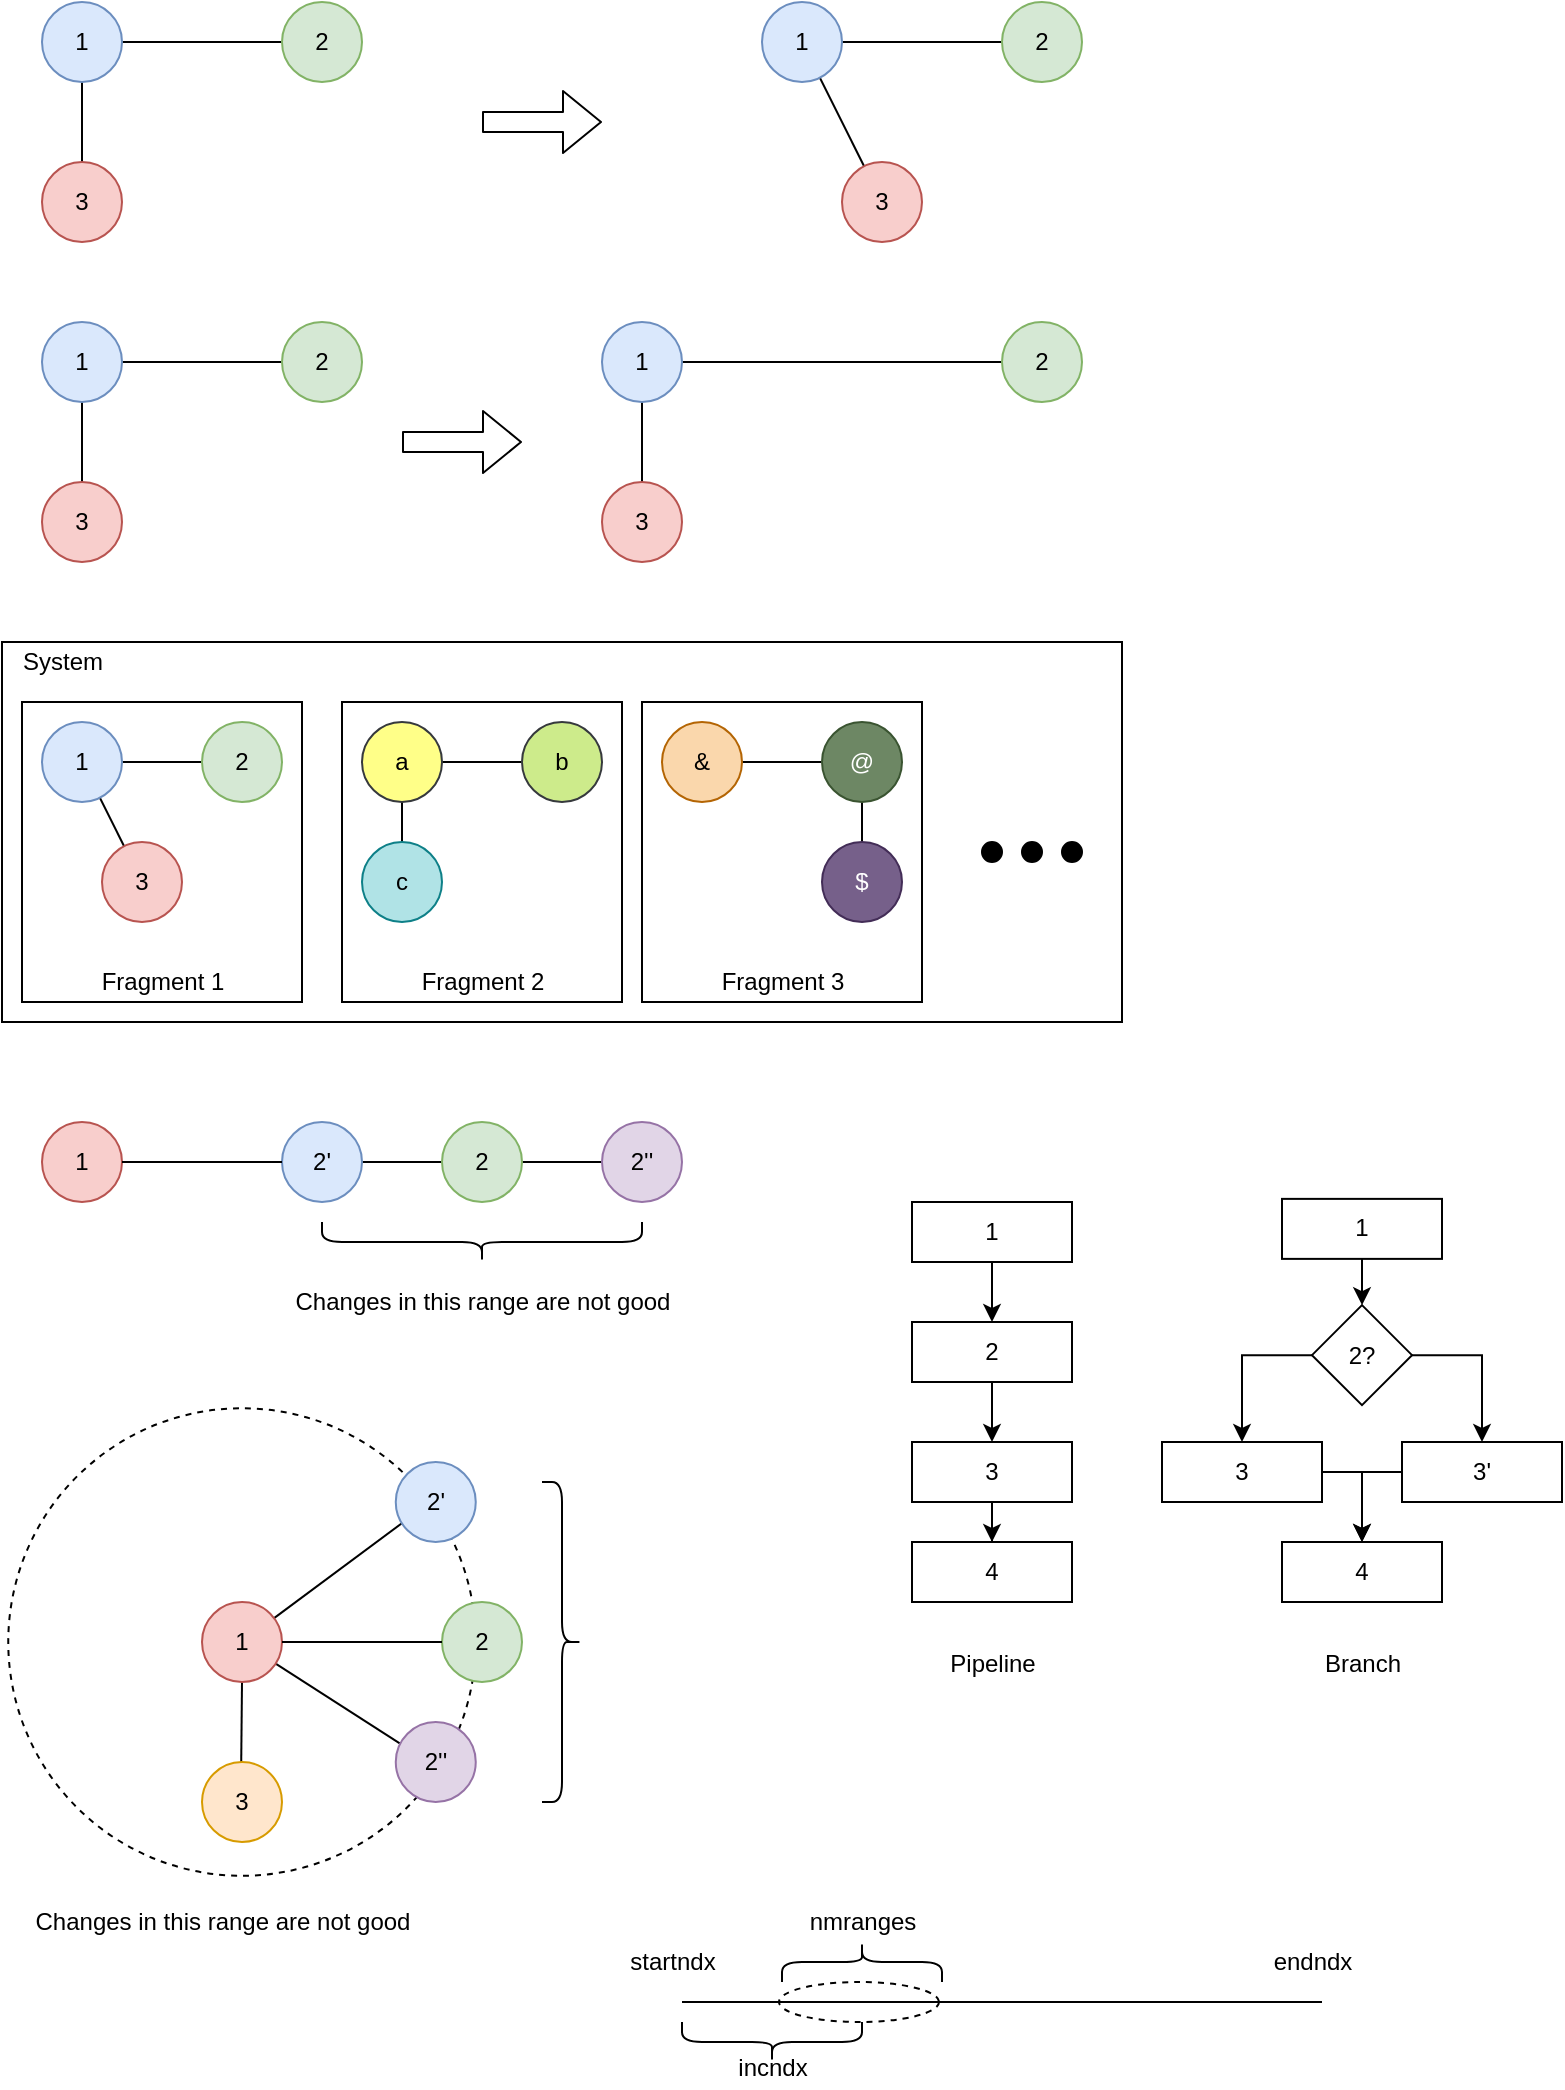 <mxfile version="14.5.1" type="device" pages="2"><diagram id="jaOPF4dY8MPdZ2VzUAmJ" name="Page-1"><mxGraphModel dx="1086" dy="806" grid="0" gridSize="10" guides="1" tooltips="1" connect="1" arrows="1" fold="1" page="1" pageScale="1" pageWidth="850" pageHeight="1100" math="0" shadow="0"><root><mxCell id="0"/><mxCell id="1" parent="0"/><mxCell id="6yXuign6Vmosik4HgFTK-77" value="" style="ellipse;whiteSpace=wrap;html=1;aspect=fixed;fillColor=none;dashed=1;" parent="1" vertex="1"><mxGeometry x="63.13" y="743.13" width="233.75" height="233.75" as="geometry"/></mxCell><mxCell id="6yXuign6Vmosik4HgFTK-51" value="" style="rounded=0;whiteSpace=wrap;html=1;fillColor=none;" parent="1" vertex="1"><mxGeometry x="380" y="390" width="140" height="150" as="geometry"/></mxCell><mxCell id="6yXuign6Vmosik4HgFTK-50" value="" style="rounded=0;whiteSpace=wrap;html=1;fillColor=none;" parent="1" vertex="1"><mxGeometry x="230" y="390" width="140" height="150" as="geometry"/></mxCell><mxCell id="6yXuign6Vmosik4HgFTK-11" style="edgeStyle=orthogonalEdgeStyle;rounded=0;orthogonalLoop=1;jettySize=auto;html=1;endArrow=none;endFill=0;" parent="1" source="6yXuign6Vmosik4HgFTK-1" target="6yXuign6Vmosik4HgFTK-3" edge="1"><mxGeometry relative="1" as="geometry"/></mxCell><mxCell id="6yXuign6Vmosik4HgFTK-12" style="edgeStyle=orthogonalEdgeStyle;rounded=0;orthogonalLoop=1;jettySize=auto;html=1;entryX=0;entryY=0.5;entryDx=0;entryDy=0;endArrow=none;endFill=0;" parent="1" source="6yXuign6Vmosik4HgFTK-1" target="6yXuign6Vmosik4HgFTK-2" edge="1"><mxGeometry relative="1" as="geometry"/></mxCell><mxCell id="6yXuign6Vmosik4HgFTK-1" value="1" style="ellipse;whiteSpace=wrap;html=1;aspect=fixed;fillColor=#dae8fc;strokeColor=#6c8ebf;" parent="1" vertex="1"><mxGeometry x="80" y="40" width="40" height="40" as="geometry"/></mxCell><mxCell id="6yXuign6Vmosik4HgFTK-2" value="2" style="ellipse;whiteSpace=wrap;html=1;aspect=fixed;fillColor=#d5e8d4;strokeColor=#82b366;" parent="1" vertex="1"><mxGeometry x="200" y="40" width="40" height="40" as="geometry"/></mxCell><mxCell id="6yXuign6Vmosik4HgFTK-3" value="3" style="ellipse;whiteSpace=wrap;html=1;aspect=fixed;fillColor=#f8cecc;strokeColor=#b85450;" parent="1" vertex="1"><mxGeometry x="80" y="120" width="40" height="40" as="geometry"/></mxCell><mxCell id="6yXuign6Vmosik4HgFTK-10" value="" style="shape=flexArrow;endArrow=classic;html=1;" parent="1" edge="1"><mxGeometry width="50" height="50" relative="1" as="geometry"><mxPoint x="300" y="100" as="sourcePoint"/><mxPoint x="360" y="100" as="targetPoint"/></mxGeometry></mxCell><mxCell id="6yXuign6Vmosik4HgFTK-13" style="rounded=0;orthogonalLoop=1;jettySize=auto;html=1;endArrow=none;endFill=0;" parent="1" source="6yXuign6Vmosik4HgFTK-15" target="6yXuign6Vmosik4HgFTK-17" edge="1"><mxGeometry relative="1" as="geometry"/></mxCell><mxCell id="6yXuign6Vmosik4HgFTK-14" style="edgeStyle=orthogonalEdgeStyle;rounded=0;orthogonalLoop=1;jettySize=auto;html=1;entryX=0;entryY=0.5;entryDx=0;entryDy=0;endArrow=none;endFill=0;" parent="1" source="6yXuign6Vmosik4HgFTK-15" target="6yXuign6Vmosik4HgFTK-16" edge="1"><mxGeometry relative="1" as="geometry"/></mxCell><mxCell id="6yXuign6Vmosik4HgFTK-15" value="1" style="ellipse;whiteSpace=wrap;html=1;aspect=fixed;fillColor=#dae8fc;strokeColor=#6c8ebf;" parent="1" vertex="1"><mxGeometry x="440" y="40" width="40" height="40" as="geometry"/></mxCell><mxCell id="6yXuign6Vmosik4HgFTK-16" value="2" style="ellipse;whiteSpace=wrap;html=1;aspect=fixed;fillColor=#d5e8d4;strokeColor=#82b366;" parent="1" vertex="1"><mxGeometry x="560" y="40" width="40" height="40" as="geometry"/></mxCell><mxCell id="6yXuign6Vmosik4HgFTK-17" value="3" style="ellipse;whiteSpace=wrap;html=1;aspect=fixed;fillColor=#f8cecc;strokeColor=#b85450;" parent="1" vertex="1"><mxGeometry x="480" y="120" width="40" height="40" as="geometry"/></mxCell><mxCell id="6yXuign6Vmosik4HgFTK-18" style="edgeStyle=orthogonalEdgeStyle;rounded=0;orthogonalLoop=1;jettySize=auto;html=1;endArrow=none;endFill=0;" parent="1" source="6yXuign6Vmosik4HgFTK-20" target="6yXuign6Vmosik4HgFTK-22" edge="1"><mxGeometry relative="1" as="geometry"/></mxCell><mxCell id="6yXuign6Vmosik4HgFTK-19" style="edgeStyle=orthogonalEdgeStyle;rounded=0;orthogonalLoop=1;jettySize=auto;html=1;entryX=0;entryY=0.5;entryDx=0;entryDy=0;endArrow=none;endFill=0;" parent="1" source="6yXuign6Vmosik4HgFTK-20" target="6yXuign6Vmosik4HgFTK-21" edge="1"><mxGeometry relative="1" as="geometry"/></mxCell><mxCell id="6yXuign6Vmosik4HgFTK-20" value="1" style="ellipse;whiteSpace=wrap;html=1;aspect=fixed;fillColor=#dae8fc;strokeColor=#6c8ebf;" parent="1" vertex="1"><mxGeometry x="80" y="200" width="40" height="40" as="geometry"/></mxCell><mxCell id="6yXuign6Vmosik4HgFTK-21" value="2" style="ellipse;whiteSpace=wrap;html=1;aspect=fixed;fillColor=#d5e8d4;strokeColor=#82b366;" parent="1" vertex="1"><mxGeometry x="200" y="200" width="40" height="40" as="geometry"/></mxCell><mxCell id="6yXuign6Vmosik4HgFTK-22" value="3" style="ellipse;whiteSpace=wrap;html=1;aspect=fixed;fillColor=#f8cecc;strokeColor=#b85450;" parent="1" vertex="1"><mxGeometry x="80" y="280" width="40" height="40" as="geometry"/></mxCell><mxCell id="6yXuign6Vmosik4HgFTK-23" value="" style="shape=flexArrow;endArrow=classic;html=1;" parent="1" edge="1"><mxGeometry width="50" height="50" relative="1" as="geometry"><mxPoint x="260" y="260" as="sourcePoint"/><mxPoint x="320" y="260" as="targetPoint"/></mxGeometry></mxCell><mxCell id="6yXuign6Vmosik4HgFTK-24" style="edgeStyle=orthogonalEdgeStyle;rounded=0;orthogonalLoop=1;jettySize=auto;html=1;endArrow=none;endFill=0;" parent="1" source="6yXuign6Vmosik4HgFTK-26" target="6yXuign6Vmosik4HgFTK-28" edge="1"><mxGeometry relative="1" as="geometry"/></mxCell><mxCell id="6yXuign6Vmosik4HgFTK-25" style="edgeStyle=orthogonalEdgeStyle;rounded=0;orthogonalLoop=1;jettySize=auto;html=1;entryX=0;entryY=0.5;entryDx=0;entryDy=0;endArrow=none;endFill=0;" parent="1" source="6yXuign6Vmosik4HgFTK-26" target="6yXuign6Vmosik4HgFTK-27" edge="1"><mxGeometry relative="1" as="geometry"/></mxCell><mxCell id="6yXuign6Vmosik4HgFTK-26" value="1" style="ellipse;whiteSpace=wrap;html=1;aspect=fixed;fillColor=#dae8fc;strokeColor=#6c8ebf;" parent="1" vertex="1"><mxGeometry x="360" y="200" width="40" height="40" as="geometry"/></mxCell><mxCell id="6yXuign6Vmosik4HgFTK-27" value="2" style="ellipse;whiteSpace=wrap;html=1;aspect=fixed;fillColor=#d5e8d4;strokeColor=#82b366;" parent="1" vertex="1"><mxGeometry x="560" y="200" width="40" height="40" as="geometry"/></mxCell><mxCell id="6yXuign6Vmosik4HgFTK-28" value="3" style="ellipse;whiteSpace=wrap;html=1;aspect=fixed;fillColor=#f8cecc;strokeColor=#b85450;" parent="1" vertex="1"><mxGeometry x="360" y="280" width="40" height="40" as="geometry"/></mxCell><mxCell id="6yXuign6Vmosik4HgFTK-29" style="rounded=0;orthogonalLoop=1;jettySize=auto;html=1;endArrow=none;endFill=0;" parent="1" source="6yXuign6Vmosik4HgFTK-31" target="6yXuign6Vmosik4HgFTK-33" edge="1"><mxGeometry relative="1" as="geometry"/></mxCell><mxCell id="6yXuign6Vmosik4HgFTK-30" style="edgeStyle=orthogonalEdgeStyle;rounded=0;orthogonalLoop=1;jettySize=auto;html=1;entryX=0;entryY=0.5;entryDx=0;entryDy=0;endArrow=none;endFill=0;" parent="1" source="6yXuign6Vmosik4HgFTK-31" target="6yXuign6Vmosik4HgFTK-32" edge="1"><mxGeometry relative="1" as="geometry"/></mxCell><mxCell id="6yXuign6Vmosik4HgFTK-31" value="1" style="ellipse;whiteSpace=wrap;html=1;aspect=fixed;fillColor=#dae8fc;strokeColor=#6c8ebf;" parent="1" vertex="1"><mxGeometry x="80" y="400" width="40" height="40" as="geometry"/></mxCell><mxCell id="6yXuign6Vmosik4HgFTK-32" value="2" style="ellipse;whiteSpace=wrap;html=1;aspect=fixed;fillColor=#d5e8d4;strokeColor=#82b366;" parent="1" vertex="1"><mxGeometry x="160" y="400" width="40" height="40" as="geometry"/></mxCell><mxCell id="6yXuign6Vmosik4HgFTK-33" value="3" style="ellipse;whiteSpace=wrap;html=1;aspect=fixed;fillColor=#f8cecc;strokeColor=#b85450;" parent="1" vertex="1"><mxGeometry x="110" y="460" width="40" height="40" as="geometry"/></mxCell><mxCell id="6yXuign6Vmosik4HgFTK-34" style="edgeStyle=orthogonalEdgeStyle;rounded=0;orthogonalLoop=1;jettySize=auto;html=1;endArrow=none;endFill=0;" parent="1" source="6yXuign6Vmosik4HgFTK-36" target="6yXuign6Vmosik4HgFTK-38" edge="1"><mxGeometry relative="1" as="geometry"/></mxCell><mxCell id="6yXuign6Vmosik4HgFTK-35" style="edgeStyle=orthogonalEdgeStyle;rounded=0;orthogonalLoop=1;jettySize=auto;html=1;entryX=0;entryY=0.5;entryDx=0;entryDy=0;endArrow=none;endFill=0;" parent="1" source="6yXuign6Vmosik4HgFTK-36" target="6yXuign6Vmosik4HgFTK-37" edge="1"><mxGeometry relative="1" as="geometry"/></mxCell><mxCell id="6yXuign6Vmosik4HgFTK-36" value="a" style="ellipse;whiteSpace=wrap;html=1;aspect=fixed;fillColor=#ffff88;strokeColor=#36393d;" parent="1" vertex="1"><mxGeometry x="240" y="400" width="40" height="40" as="geometry"/></mxCell><mxCell id="6yXuign6Vmosik4HgFTK-37" value="b" style="ellipse;whiteSpace=wrap;html=1;aspect=fixed;fillColor=#cdeb8b;strokeColor=#36393d;" parent="1" vertex="1"><mxGeometry x="320" y="400" width="40" height="40" as="geometry"/></mxCell><mxCell id="6yXuign6Vmosik4HgFTK-38" value="c" style="ellipse;whiteSpace=wrap;html=1;aspect=fixed;fillColor=#b0e3e6;strokeColor=#0e8088;" parent="1" vertex="1"><mxGeometry x="240" y="460" width="40" height="40" as="geometry"/></mxCell><mxCell id="6yXuign6Vmosik4HgFTK-39" style="edgeStyle=orthogonalEdgeStyle;rounded=0;orthogonalLoop=1;jettySize=auto;html=1;endArrow=none;endFill=0;" parent="1" source="6yXuign6Vmosik4HgFTK-41" target="6yXuign6Vmosik4HgFTK-43" edge="1"><mxGeometry relative="1" as="geometry"/></mxCell><mxCell id="6yXuign6Vmosik4HgFTK-40" style="edgeStyle=orthogonalEdgeStyle;rounded=0;orthogonalLoop=1;jettySize=auto;html=1;entryX=0;entryY=0.5;entryDx=0;entryDy=0;endArrow=none;endFill=0;" parent="1" source="6yXuign6Vmosik4HgFTK-41" target="6yXuign6Vmosik4HgFTK-42" edge="1"><mxGeometry relative="1" as="geometry"/></mxCell><mxCell id="6yXuign6Vmosik4HgFTK-41" value="&amp;amp;" style="ellipse;whiteSpace=wrap;html=1;aspect=fixed;fillColor=#fad7ac;strokeColor=#b46504;" parent="1" vertex="1"><mxGeometry x="390" y="400" width="40" height="40" as="geometry"/></mxCell><mxCell id="6yXuign6Vmosik4HgFTK-42" value="@" style="ellipse;whiteSpace=wrap;html=1;aspect=fixed;fillColor=#6d8764;strokeColor=#3A5431;fontColor=#ffffff;" parent="1" vertex="1"><mxGeometry x="470" y="400" width="40" height="40" as="geometry"/></mxCell><mxCell id="6yXuign6Vmosik4HgFTK-43" value="$" style="ellipse;whiteSpace=wrap;html=1;aspect=fixed;fillColor=#76608a;strokeColor=#432D57;fontColor=#ffffff;" parent="1" vertex="1"><mxGeometry x="470" y="460" width="40" height="40" as="geometry"/></mxCell><mxCell id="6yXuign6Vmosik4HgFTK-45" value="" style="rounded=0;whiteSpace=wrap;html=1;fillColor=none;" parent="1" vertex="1"><mxGeometry x="70" y="390" width="140" height="150" as="geometry"/></mxCell><mxCell id="6yXuign6Vmosik4HgFTK-47" value="Fragment 1" style="text;html=1;align=center;verticalAlign=middle;resizable=0;points=[];autosize=1;" parent="1" vertex="1"><mxGeometry x="100" y="520" width="80" height="20" as="geometry"/></mxCell><mxCell id="6yXuign6Vmosik4HgFTK-48" value="Fragment 2" style="text;html=1;align=center;verticalAlign=middle;resizable=0;points=[];autosize=1;" parent="1" vertex="1"><mxGeometry x="260" y="520" width="80" height="20" as="geometry"/></mxCell><mxCell id="6yXuign6Vmosik4HgFTK-49" value="Fragment 3" style="text;html=1;align=center;verticalAlign=middle;resizable=0;points=[];autosize=1;" parent="1" vertex="1"><mxGeometry x="410" y="520" width="80" height="20" as="geometry"/></mxCell><mxCell id="6yXuign6Vmosik4HgFTK-52" value="" style="rounded=0;whiteSpace=wrap;html=1;fillColor=none;" parent="1" vertex="1"><mxGeometry x="60" y="360" width="560" height="190" as="geometry"/></mxCell><mxCell id="6yXuign6Vmosik4HgFTK-53" value="System" style="text;html=1;align=center;verticalAlign=middle;resizable=0;points=[];autosize=1;" parent="1" vertex="1"><mxGeometry x="60" y="360" width="60" height="20" as="geometry"/></mxCell><mxCell id="6yXuign6Vmosik4HgFTK-55" value="" style="ellipse;whiteSpace=wrap;html=1;aspect=fixed;fillColor=#000000;" parent="1" vertex="1"><mxGeometry x="550" y="460" width="10" height="10" as="geometry"/></mxCell><mxCell id="6yXuign6Vmosik4HgFTK-58" value="" style="ellipse;whiteSpace=wrap;html=1;aspect=fixed;fillColor=#000000;" parent="1" vertex="1"><mxGeometry x="570" y="460" width="10" height="10" as="geometry"/></mxCell><mxCell id="6yXuign6Vmosik4HgFTK-59" value="" style="ellipse;whiteSpace=wrap;html=1;aspect=fixed;fillColor=#000000;" parent="1" vertex="1"><mxGeometry x="590" y="460" width="10" height="10" as="geometry"/></mxCell><mxCell id="6yXuign6Vmosik4HgFTK-62" style="edgeStyle=none;rounded=0;orthogonalLoop=1;jettySize=auto;html=1;entryX=0;entryY=0.5;entryDx=0;entryDy=0;endArrow=none;endFill=0;" parent="1" source="6yXuign6Vmosik4HgFTK-66" target="6yXuign6Vmosik4HgFTK-61" edge="1"><mxGeometry relative="1" as="geometry"/></mxCell><mxCell id="6yXuign6Vmosik4HgFTK-60" value="1" style="ellipse;whiteSpace=wrap;html=1;aspect=fixed;fillColor=#f8cecc;strokeColor=#b85450;" parent="1" vertex="1"><mxGeometry x="80" y="600" width="40" height="40" as="geometry"/></mxCell><mxCell id="6yXuign6Vmosik4HgFTK-69" style="edgeStyle=none;rounded=0;orthogonalLoop=1;jettySize=auto;html=1;entryX=0;entryY=0.5;entryDx=0;entryDy=0;endArrow=none;endFill=0;" parent="1" source="6yXuign6Vmosik4HgFTK-61" target="6yXuign6Vmosik4HgFTK-68" edge="1"><mxGeometry relative="1" as="geometry"/></mxCell><mxCell id="6yXuign6Vmosik4HgFTK-61" value="2" style="ellipse;whiteSpace=wrap;html=1;aspect=fixed;fillColor=#d5e8d4;strokeColor=#82b366;" parent="1" vertex="1"><mxGeometry x="280" y="600" width="40" height="40" as="geometry"/></mxCell><mxCell id="6yXuign6Vmosik4HgFTK-66" value="2'" style="ellipse;whiteSpace=wrap;html=1;aspect=fixed;fillColor=#dae8fc;strokeColor=#6c8ebf;" parent="1" vertex="1"><mxGeometry x="200" y="600" width="40" height="40" as="geometry"/></mxCell><mxCell id="6yXuign6Vmosik4HgFTK-67" style="edgeStyle=none;rounded=0;orthogonalLoop=1;jettySize=auto;html=1;entryX=0;entryY=0.5;entryDx=0;entryDy=0;endArrow=none;endFill=0;" parent="1" source="6yXuign6Vmosik4HgFTK-60" target="6yXuign6Vmosik4HgFTK-66" edge="1"><mxGeometry relative="1" as="geometry"><mxPoint x="120" y="620" as="sourcePoint"/><mxPoint x="280" y="620" as="targetPoint"/></mxGeometry></mxCell><mxCell id="6yXuign6Vmosik4HgFTK-68" value="2''" style="ellipse;whiteSpace=wrap;html=1;aspect=fixed;fillColor=#e1d5e7;strokeColor=#9673a6;" parent="1" vertex="1"><mxGeometry x="360" y="600" width="40" height="40" as="geometry"/></mxCell><mxCell id="6yXuign6Vmosik4HgFTK-70" value="" style="shape=curlyBracket;whiteSpace=wrap;html=1;rounded=1;fillColor=none;direction=north;" parent="1" vertex="1"><mxGeometry x="220" y="650" width="160" height="20" as="geometry"/></mxCell><mxCell id="6yXuign6Vmosik4HgFTK-71" value="Changes in this range are not good" style="text;html=1;align=center;verticalAlign=middle;resizable=0;points=[];autosize=1;" parent="1" vertex="1"><mxGeometry x="200" y="680" width="200" height="20" as="geometry"/></mxCell><mxCell id="6yXuign6Vmosik4HgFTK-80" style="edgeStyle=none;rounded=0;orthogonalLoop=1;jettySize=auto;html=1;entryX=0.49;entryY=0.027;entryDx=0;entryDy=0;entryPerimeter=0;endArrow=none;endFill=0;" parent="1" source="6yXuign6Vmosik4HgFTK-72" target="6yXuign6Vmosik4HgFTK-75" edge="1"><mxGeometry relative="1" as="geometry"/></mxCell><mxCell id="6yXuign6Vmosik4HgFTK-81" style="edgeStyle=none;rounded=0;orthogonalLoop=1;jettySize=auto;html=1;entryX=0.085;entryY=0.759;entryDx=0;entryDy=0;entryPerimeter=0;endArrow=none;endFill=0;" parent="1" source="6yXuign6Vmosik4HgFTK-72" target="6yXuign6Vmosik4HgFTK-78" edge="1"><mxGeometry relative="1" as="geometry"/></mxCell><mxCell id="6yXuign6Vmosik4HgFTK-82" style="edgeStyle=none;rounded=0;orthogonalLoop=1;jettySize=auto;html=1;entryX=0.05;entryY=0.268;entryDx=0;entryDy=0;entryPerimeter=0;endArrow=none;endFill=0;" parent="1" source="6yXuign6Vmosik4HgFTK-72" target="6yXuign6Vmosik4HgFTK-76" edge="1"><mxGeometry relative="1" as="geometry"/></mxCell><mxCell id="6yXuign6Vmosik4HgFTK-72" value="1" style="ellipse;whiteSpace=wrap;html=1;aspect=fixed;fillColor=#f8cecc;strokeColor=#b85450;" parent="1" vertex="1"><mxGeometry x="160" y="840" width="40" height="40" as="geometry"/></mxCell><mxCell id="6yXuign6Vmosik4HgFTK-73" value="2" style="ellipse;whiteSpace=wrap;html=1;aspect=fixed;fillColor=#d5e8d4;strokeColor=#82b366;" parent="1" vertex="1"><mxGeometry x="280" y="840" width="40" height="40" as="geometry"/></mxCell><mxCell id="6yXuign6Vmosik4HgFTK-74" style="edgeStyle=none;rounded=0;orthogonalLoop=1;jettySize=auto;html=1;entryX=0;entryY=0.5;entryDx=0;entryDy=0;endArrow=none;endFill=0;" parent="1" source="6yXuign6Vmosik4HgFTK-72" target="6yXuign6Vmosik4HgFTK-73" edge="1"><mxGeometry relative="1" as="geometry"><mxPoint x="200" y="860" as="sourcePoint"/><mxPoint x="360" y="860" as="targetPoint"/></mxGeometry></mxCell><mxCell id="6yXuign6Vmosik4HgFTK-75" value="3" style="ellipse;whiteSpace=wrap;html=1;aspect=fixed;fillColor=#ffe6cc;strokeColor=#d79b00;" parent="1" vertex="1"><mxGeometry x="160" y="920" width="40" height="40" as="geometry"/></mxCell><mxCell id="6yXuign6Vmosik4HgFTK-76" value="2''" style="ellipse;whiteSpace=wrap;html=1;aspect=fixed;fillColor=#e1d5e7;strokeColor=#9673a6;" parent="1" vertex="1"><mxGeometry x="256.88" y="900" width="40" height="40" as="geometry"/></mxCell><mxCell id="6yXuign6Vmosik4HgFTK-78" value="2'" style="ellipse;whiteSpace=wrap;html=1;aspect=fixed;fillColor=#dae8fc;strokeColor=#6c8ebf;" parent="1" vertex="1"><mxGeometry x="256.88" y="770" width="40" height="40" as="geometry"/></mxCell><mxCell id="6yXuign6Vmosik4HgFTK-83" value="" style="shape=curlyBracket;whiteSpace=wrap;html=1;rounded=1;fillColor=none;direction=east;flipH=1;" parent="1" vertex="1"><mxGeometry x="330" y="780" width="20" height="160" as="geometry"/></mxCell><mxCell id="6yXuign6Vmosik4HgFTK-84" value="Changes in this range are not good" style="text;html=1;align=center;verticalAlign=middle;resizable=0;points=[];autosize=1;" parent="1" vertex="1"><mxGeometry x="70" y="990" width="200" height="20" as="geometry"/></mxCell><mxCell id="6yXuign6Vmosik4HgFTK-88" style="edgeStyle=none;rounded=0;orthogonalLoop=1;jettySize=auto;html=1;entryX=0.5;entryY=0;entryDx=0;entryDy=0;endArrow=classic;endFill=1;" parent="1" source="6yXuign6Vmosik4HgFTK-85" target="6yXuign6Vmosik4HgFTK-86" edge="1"><mxGeometry relative="1" as="geometry"/></mxCell><mxCell id="6yXuign6Vmosik4HgFTK-85" value="1" style="rounded=0;whiteSpace=wrap;html=1;fillColor=none;" parent="1" vertex="1"><mxGeometry x="515" y="640" width="80" height="30" as="geometry"/></mxCell><mxCell id="6yXuign6Vmosik4HgFTK-89" style="edgeStyle=none;rounded=0;orthogonalLoop=1;jettySize=auto;html=1;entryX=0.5;entryY=0;entryDx=0;entryDy=0;endArrow=classic;endFill=1;" parent="1" source="6yXuign6Vmosik4HgFTK-86" target="6yXuign6Vmosik4HgFTK-87" edge="1"><mxGeometry relative="1" as="geometry"/></mxCell><mxCell id="6yXuign6Vmosik4HgFTK-86" value="2" style="rounded=0;whiteSpace=wrap;html=1;fillColor=none;" parent="1" vertex="1"><mxGeometry x="515" y="700" width="80" height="30" as="geometry"/></mxCell><mxCell id="6yXuign6Vmosik4HgFTK-104" style="edgeStyle=orthogonalEdgeStyle;rounded=0;orthogonalLoop=1;jettySize=auto;html=1;entryX=0.5;entryY=0;entryDx=0;entryDy=0;endArrow=classic;endFill=1;" parent="1" source="6yXuign6Vmosik4HgFTK-87" target="6yXuign6Vmosik4HgFTK-103" edge="1"><mxGeometry relative="1" as="geometry"/></mxCell><mxCell id="6yXuign6Vmosik4HgFTK-87" value="3" style="rounded=0;whiteSpace=wrap;html=1;fillColor=none;" parent="1" vertex="1"><mxGeometry x="515" y="760" width="80" height="30" as="geometry"/></mxCell><mxCell id="6yXuign6Vmosik4HgFTK-92" style="edgeStyle=none;rounded=0;orthogonalLoop=1;jettySize=auto;html=1;entryX=0.5;entryY=0;entryDx=0;entryDy=0;endArrow=classic;endFill=1;" parent="1" source="6yXuign6Vmosik4HgFTK-90" target="6yXuign6Vmosik4HgFTK-91" edge="1"><mxGeometry relative="1" as="geometry"/></mxCell><mxCell id="6yXuign6Vmosik4HgFTK-90" value="1" style="rounded=0;whiteSpace=wrap;html=1;fillColor=none;" parent="1" vertex="1"><mxGeometry x="700" y="638.44" width="80" height="30" as="geometry"/></mxCell><mxCell id="6yXuign6Vmosik4HgFTK-97" style="edgeStyle=orthogonalEdgeStyle;rounded=0;orthogonalLoop=1;jettySize=auto;html=1;entryX=0.5;entryY=0;entryDx=0;entryDy=0;endArrow=classic;endFill=1;" parent="1" source="6yXuign6Vmosik4HgFTK-91" target="6yXuign6Vmosik4HgFTK-94" edge="1"><mxGeometry relative="1" as="geometry"><Array as="points"><mxPoint x="680" y="717"/></Array></mxGeometry></mxCell><mxCell id="6yXuign6Vmosik4HgFTK-98" style="edgeStyle=orthogonalEdgeStyle;rounded=0;orthogonalLoop=1;jettySize=auto;html=1;entryX=0.5;entryY=0;entryDx=0;entryDy=0;endArrow=classic;endFill=1;" parent="1" source="6yXuign6Vmosik4HgFTK-91" target="6yXuign6Vmosik4HgFTK-95" edge="1"><mxGeometry relative="1" as="geometry"><Array as="points"><mxPoint x="800" y="717"/></Array></mxGeometry></mxCell><mxCell id="6yXuign6Vmosik4HgFTK-91" value="2?" style="rhombus;whiteSpace=wrap;html=1;fillColor=none;" parent="1" vertex="1"><mxGeometry x="715" y="691.57" width="50" height="50" as="geometry"/></mxCell><mxCell id="6yXuign6Vmosik4HgFTK-101" style="edgeStyle=orthogonalEdgeStyle;rounded=0;orthogonalLoop=1;jettySize=auto;html=1;entryX=0.5;entryY=0;entryDx=0;entryDy=0;endArrow=classic;endFill=1;" parent="1" source="6yXuign6Vmosik4HgFTK-94" target="6yXuign6Vmosik4HgFTK-99" edge="1"><mxGeometry relative="1" as="geometry"><Array as="points"><mxPoint x="740" y="775"/></Array></mxGeometry></mxCell><mxCell id="6yXuign6Vmosik4HgFTK-94" value="3" style="rounded=0;whiteSpace=wrap;html=1;fillColor=none;" parent="1" vertex="1"><mxGeometry x="640" y="760" width="80" height="30" as="geometry"/></mxCell><mxCell id="6yXuign6Vmosik4HgFTK-102" style="edgeStyle=orthogonalEdgeStyle;rounded=0;orthogonalLoop=1;jettySize=auto;html=1;entryX=0.5;entryY=0;entryDx=0;entryDy=0;endArrow=classic;endFill=1;" parent="1" source="6yXuign6Vmosik4HgFTK-95" target="6yXuign6Vmosik4HgFTK-99" edge="1"><mxGeometry relative="1" as="geometry"><Array as="points"><mxPoint x="740" y="775"/></Array></mxGeometry></mxCell><mxCell id="6yXuign6Vmosik4HgFTK-95" value="3'" style="rounded=0;whiteSpace=wrap;html=1;fillColor=none;" parent="1" vertex="1"><mxGeometry x="760" y="760" width="80" height="30" as="geometry"/></mxCell><mxCell id="6yXuign6Vmosik4HgFTK-99" value="4" style="rounded=0;whiteSpace=wrap;html=1;fillColor=none;" parent="1" vertex="1"><mxGeometry x="700" y="810" width="80" height="30" as="geometry"/></mxCell><mxCell id="6yXuign6Vmosik4HgFTK-103" value="4" style="rounded=0;whiteSpace=wrap;html=1;fillColor=none;" parent="1" vertex="1"><mxGeometry x="515" y="810" width="80" height="30" as="geometry"/></mxCell><mxCell id="6yXuign6Vmosik4HgFTK-105" value="Pipeline" style="text;html=1;align=center;verticalAlign=middle;resizable=0;points=[];autosize=1;" parent="1" vertex="1"><mxGeometry x="528.5" y="862" width="53" height="18" as="geometry"/></mxCell><mxCell id="6yXuign6Vmosik4HgFTK-106" value="Branch" style="text;html=1;align=center;verticalAlign=middle;resizable=0;points=[];autosize=1;" parent="1" vertex="1"><mxGeometry x="716" y="862" width="48" height="18" as="geometry"/></mxCell><mxCell id="6yXuign6Vmosik4HgFTK-107" value="" style="endArrow=none;html=1;" parent="1" edge="1"><mxGeometry width="50" height="50" relative="1" as="geometry"><mxPoint x="400" y="1040" as="sourcePoint"/><mxPoint x="720" y="1040" as="targetPoint"/></mxGeometry></mxCell><mxCell id="6yXuign6Vmosik4HgFTK-108" value="" style="shape=curlyBracket;whiteSpace=wrap;html=1;rounded=1;fillColor=none;direction=south;flipH=0;flipV=1;" parent="1" vertex="1"><mxGeometry x="400" y="1050" width="90" height="20" as="geometry"/></mxCell><mxCell id="6yXuign6Vmosik4HgFTK-109" value="incndx" style="text;html=1;align=center;verticalAlign=middle;resizable=0;points=[];autosize=1;" parent="1" vertex="1"><mxGeometry x="420" y="1063" width="50" height="20" as="geometry"/></mxCell><mxCell id="6yXuign6Vmosik4HgFTK-110" value="startndx" style="text;html=1;align=center;verticalAlign=middle;resizable=0;points=[];autosize=1;" parent="1" vertex="1"><mxGeometry x="365" y="1010" width="60" height="20" as="geometry"/></mxCell><mxCell id="6yXuign6Vmosik4HgFTK-111" value="endndx" style="text;html=1;align=center;verticalAlign=middle;resizable=0;points=[];autosize=1;" parent="1" vertex="1"><mxGeometry x="690" y="1010" width="50" height="20" as="geometry"/></mxCell><mxCell id="6yXuign6Vmosik4HgFTK-112" value="" style="ellipse;whiteSpace=wrap;html=1;fillColor=none;dashed=1;" parent="1" vertex="1"><mxGeometry x="448.5" y="1030" width="80" height="20" as="geometry"/></mxCell><mxCell id="6yXuign6Vmosik4HgFTK-113" value="" style="shape=curlyBracket;whiteSpace=wrap;html=1;rounded=1;fillColor=none;direction=south;flipH=0;flipV=0;" parent="1" vertex="1"><mxGeometry x="450" y="1010" width="80" height="20" as="geometry"/></mxCell><mxCell id="6yXuign6Vmosik4HgFTK-114" value="nmranges" style="text;html=1;align=center;verticalAlign=middle;resizable=0;points=[];autosize=1;" parent="1" vertex="1"><mxGeometry x="455" y="990" width="70" height="20" as="geometry"/></mxCell></root></mxGraphModel></diagram><diagram id="8INmp_wlTO9ZDpnyZtHN" name="dynamic-vs-static"><mxGraphModel dx="474" dy="274" grid="0" gridSize="10" guides="1" tooltips="1" connect="1" arrows="1" fold="1" page="0" pageScale="1" pageWidth="827" pageHeight="1169" math="0" shadow="0"><root><mxCell id="mj0az7InKjjogr2Ep8F3-0"/><mxCell id="mj0az7InKjjogr2Ep8F3-1" parent="mj0az7InKjjogr2Ep8F3-0"/><mxCell id="mj0az7InKjjogr2Ep8F3-37" value="" style="rounded=0;whiteSpace=wrap;html=1;fillColor=#b0e3e6;fontSize=8;dashed=1;strokeColor=#0e8088;" parent="mj0az7InKjjogr2Ep8F3-1" vertex="1"><mxGeometry x="340" y="110" width="40" height="170" as="geometry"/></mxCell><mxCell id="mj0az7InKjjogr2Ep8F3-36" value="" style="rounded=0;whiteSpace=wrap;html=1;fillColor=#fad9d5;fontSize=8;dashed=1;strokeColor=#ae4132;" parent="mj0az7InKjjogr2Ep8F3-1" vertex="1"><mxGeometry x="300" y="110" width="40" height="170" as="geometry"/></mxCell><mxCell id="mj0az7InKjjogr2Ep8F3-35" value="" style="rounded=0;whiteSpace=wrap;html=1;fillColor=#bac8d3;fontSize=8;dashed=1;strokeColor=#23445d;" parent="mj0az7InKjjogr2Ep8F3-1" vertex="1"><mxGeometry x="260" y="110" width="40" height="170" as="geometry"/></mxCell><mxCell id="mj0az7InKjjogr2Ep8F3-34" value="" style="rounded=0;whiteSpace=wrap;html=1;fillColor=#dae8fc;fontSize=8;dashed=1;strokeColor=#6c8ebf;" parent="mj0az7InKjjogr2Ep8F3-1" vertex="1"><mxGeometry x="220" y="110" width="40" height="170" as="geometry"/></mxCell><mxCell id="mj0az7InKjjogr2Ep8F3-33" value="" style="rounded=0;whiteSpace=wrap;html=1;fillColor=#e1d5e7;fontSize=8;dashed=1;strokeColor=#9673a6;" parent="mj0az7InKjjogr2Ep8F3-1" vertex="1"><mxGeometry x="180" y="110" width="40" height="170" as="geometry"/></mxCell><mxCell id="mj0az7InKjjogr2Ep8F3-32" value="" style="rounded=0;whiteSpace=wrap;html=1;fillColor=#ffe6cc;fontSize=8;dashed=1;strokeColor=#d79b00;" parent="mj0az7InKjjogr2Ep8F3-1" vertex="1"><mxGeometry x="140" y="110" width="40" height="170" as="geometry"/></mxCell><mxCell id="mj0az7InKjjogr2Ep8F3-31" value="" style="rounded=0;whiteSpace=wrap;html=1;fillColor=#d5e8d4;fontSize=8;dashed=1;strokeColor=#82b366;" parent="mj0az7InKjjogr2Ep8F3-1" vertex="1"><mxGeometry x="100" y="110" width="40" height="170" as="geometry"/></mxCell><mxCell id="mj0az7InKjjogr2Ep8F3-2" value="" style="ellipse;whiteSpace=wrap;html=1;aspect=fixed;fillColor=none;" parent="mj0az7InKjjogr2Ep8F3-1" vertex="1"><mxGeometry x="190" y="130" width="20" height="20" as="geometry"/></mxCell><mxCell id="mj0az7InKjjogr2Ep8F3-5" value="" style="ellipse;whiteSpace=wrap;html=1;aspect=fixed;fontColor=#ffffff;fillColor=none;" parent="mj0az7InKjjogr2Ep8F3-1" vertex="1"><mxGeometry x="185" y="169" width="20" height="20" as="geometry"/></mxCell><mxCell id="mj0az7InKjjogr2Ep8F3-6" value="" style="ellipse;whiteSpace=wrap;html=1;aspect=fixed;fillColor=none;" parent="mj0az7InKjjogr2Ep8F3-1" vertex="1"><mxGeometry x="100" y="170" width="20" height="20" as="geometry"/></mxCell><mxCell id="mj0az7InKjjogr2Ep8F3-7" value="" style="ellipse;whiteSpace=wrap;html=1;aspect=fixed;fillColor=none;" parent="mj0az7InKjjogr2Ep8F3-1" vertex="1"><mxGeometry x="130" y="190" width="20" height="20" as="geometry"/></mxCell><mxCell id="mj0az7InKjjogr2Ep8F3-8" value="" style="ellipse;whiteSpace=wrap;html=1;aspect=fixed;fillColor=none;" parent="mj0az7InKjjogr2Ep8F3-1" vertex="1"><mxGeometry x="150" y="210" width="20" height="20" as="geometry"/></mxCell><mxCell id="mj0az7InKjjogr2Ep8F3-9" value="" style="ellipse;whiteSpace=wrap;html=1;aspect=fixed;fillColor=none;" parent="mj0az7InKjjogr2Ep8F3-1" vertex="1"><mxGeometry x="140" y="230" width="20" height="20" as="geometry"/></mxCell><mxCell id="mj0az7InKjjogr2Ep8F3-11" value="" style="ellipse;whiteSpace=wrap;html=1;aspect=fixed;fillColor=none;" parent="mj0az7InKjjogr2Ep8F3-1" vertex="1"><mxGeometry x="195.5" y="200" width="20" height="20" as="geometry"/></mxCell><mxCell id="mj0az7InKjjogr2Ep8F3-12" value="" style="ellipse;whiteSpace=wrap;html=1;aspect=fixed;fillColor=none;" parent="mj0az7InKjjogr2Ep8F3-1" vertex="1"><mxGeometry x="214" y="160" width="20" height="20" as="geometry"/></mxCell><mxCell id="mj0az7InKjjogr2Ep8F3-13" value="" style="ellipse;whiteSpace=wrap;html=1;aspect=fixed;fillColor=none;" parent="mj0az7InKjjogr2Ep8F3-1" vertex="1"><mxGeometry x="230" y="230" width="20" height="20" as="geometry"/></mxCell><mxCell id="mj0az7InKjjogr2Ep8F3-15" value="" style="ellipse;whiteSpace=wrap;html=1;aspect=fixed;fillColor=none;" parent="mj0az7InKjjogr2Ep8F3-1" vertex="1"><mxGeometry x="220" y="180" width="20" height="20" as="geometry"/></mxCell><mxCell id="mj0az7InKjjogr2Ep8F3-16" value="" style="ellipse;whiteSpace=wrap;html=1;aspect=fixed;fillColor=none;" parent="mj0az7InKjjogr2Ep8F3-1" vertex="1"><mxGeometry x="240" y="130" width="20" height="20" as="geometry"/></mxCell><mxCell id="mj0az7InKjjogr2Ep8F3-17" value="" style="ellipse;whiteSpace=wrap;html=1;aspect=fixed;fillColor=none;" parent="mj0az7InKjjogr2Ep8F3-1" vertex="1"><mxGeometry x="270" y="170" width="20" height="20" as="geometry"/></mxCell><mxCell id="mj0az7InKjjogr2Ep8F3-18" value="" style="ellipse;whiteSpace=wrap;html=1;aspect=fixed;fillColor=none;" parent="mj0az7InKjjogr2Ep8F3-1" vertex="1"><mxGeometry x="270" y="210" width="20" height="20" as="geometry"/></mxCell><mxCell id="mj0az7InKjjogr2Ep8F3-19" value="" style="ellipse;whiteSpace=wrap;html=1;aspect=fixed;fillColor=none;" parent="mj0az7InKjjogr2Ep8F3-1" vertex="1"><mxGeometry x="340" y="170" width="20" height="20" as="geometry"/></mxCell><mxCell id="mj0az7InKjjogr2Ep8F3-22" value="" style="ellipse;whiteSpace=wrap;html=1;aspect=fixed;fillColor=none;" parent="mj0az7InKjjogr2Ep8F3-1" vertex="1"><mxGeometry x="310" y="210" width="20" height="20" as="geometry"/></mxCell><mxCell id="mj0az7InKjjogr2Ep8F3-23" value="" style="ellipse;whiteSpace=wrap;html=1;aspect=fixed;fillColor=none;" parent="mj0az7InKjjogr2Ep8F3-1" vertex="1"><mxGeometry x="310" y="230" width="20" height="20" as="geometry"/></mxCell><mxCell id="mj0az7InKjjogr2Ep8F3-24" value="" style="ellipse;whiteSpace=wrap;html=1;aspect=fixed;fillColor=none;" parent="mj0az7InKjjogr2Ep8F3-1" vertex="1"><mxGeometry x="330" y="240" width="20" height="20" as="geometry"/></mxCell><mxCell id="mj0az7InKjjogr2Ep8F3-25" value="" style="ellipse;whiteSpace=wrap;html=1;aspect=fixed;fillColor=none;" parent="mj0az7InKjjogr2Ep8F3-1" vertex="1"><mxGeometry x="350" y="220" width="20" height="20" as="geometry"/></mxCell><mxCell id="mj0az7InKjjogr2Ep8F3-27" value="" style="endArrow=classic;html=1;" parent="mj0az7InKjjogr2Ep8F3-1" edge="1"><mxGeometry width="50" height="50" relative="1" as="geometry"><mxPoint x="80" y="280" as="sourcePoint"/><mxPoint x="80" y="80" as="targetPoint"/></mxGeometry></mxCell><mxCell id="mj0az7InKjjogr2Ep8F3-28" value="" style="endArrow=classic;html=1;" parent="mj0az7InKjjogr2Ep8F3-1" edge="1"><mxGeometry width="50" height="50" relative="1" as="geometry"><mxPoint x="80" y="280" as="sourcePoint"/><mxPoint x="430" y="280" as="targetPoint"/></mxGeometry></mxCell><mxCell id="mj0az7InKjjogr2Ep8F3-29" value="Complexity" style="text;html=1;align=center;verticalAlign=middle;resizable=0;points=[];autosize=1;fontSize=10;" parent="mj0az7InKjjogr2Ep8F3-1" vertex="1"><mxGeometry x="20" y="90" width="60" height="20" as="geometry"/></mxCell><mxCell id="mj0az7InKjjogr2Ep8F3-30" value="increment" style="text;html=1;align=center;verticalAlign=middle;resizable=0;points=[];autosize=1;fontSize=10;" parent="mj0az7InKjjogr2Ep8F3-1" vertex="1"><mxGeometry x="375" y="280" width="60" height="20" as="geometry"/></mxCell><mxCell id="mj0az7InKjjogr2Ep8F3-38" value="&lt;font style=&quot;font-size: 10px;&quot;&gt;1&lt;/font&gt;" style="text;html=1;align=center;verticalAlign=middle;resizable=0;points=[];autosize=1;fontSize=10;" parent="mj0az7InKjjogr2Ep8F3-1" vertex="1"><mxGeometry x="110" y="110" width="20" height="20" as="geometry"/></mxCell><mxCell id="mj0az7InKjjogr2Ep8F3-39" value="4" style="text;html=1;align=center;verticalAlign=middle;resizable=0;points=[];autosize=1;fontSize=10;" parent="mj0az7InKjjogr2Ep8F3-1" vertex="1"><mxGeometry x="150" y="110" width="20" height="20" as="geometry"/></mxCell><mxCell id="mj0az7InKjjogr2Ep8F3-40" value="3" style="text;html=1;align=center;verticalAlign=middle;resizable=0;points=[];autosize=1;fontSize=10;" parent="mj0az7InKjjogr2Ep8F3-1" vertex="1"><mxGeometry x="190" y="110" width="20" height="20" as="geometry"/></mxCell><mxCell id="mj0az7InKjjogr2Ep8F3-41" value="4" style="text;html=1;align=center;verticalAlign=middle;resizable=0;points=[];autosize=1;fontSize=10;" parent="mj0az7InKjjogr2Ep8F3-1" vertex="1"><mxGeometry x="230" y="110" width="20" height="20" as="geometry"/></mxCell><mxCell id="mj0az7InKjjogr2Ep8F3-42" value="2" style="text;html=1;align=center;verticalAlign=middle;resizable=0;points=[];autosize=1;fontSize=10;" parent="mj0az7InKjjogr2Ep8F3-1" vertex="1"><mxGeometry x="270" y="110" width="20" height="20" as="geometry"/></mxCell><mxCell id="mj0az7InKjjogr2Ep8F3-43" value="2" style="text;html=1;align=center;verticalAlign=middle;resizable=0;points=[];autosize=1;fontSize=10;" parent="mj0az7InKjjogr2Ep8F3-1" vertex="1"><mxGeometry x="310" y="110" width="20" height="20" as="geometry"/></mxCell><mxCell id="mj0az7InKjjogr2Ep8F3-44" value="3" style="text;html=1;align=center;verticalAlign=middle;resizable=0;points=[];autosize=1;fontSize=10;" parent="mj0az7InKjjogr2Ep8F3-1" vertex="1"><mxGeometry x="350" y="110" width="20" height="20" as="geometry"/></mxCell><mxCell id="mj0az7InKjjogr2Ep8F3-45" value="number of molecules" style="text;html=1;align=center;verticalAlign=middle;resizable=0;points=[];autosize=1;fontSize=10;" parent="mj0az7InKjjogr2Ep8F3-1" vertex="1"><mxGeometry x="185" y="90" width="110" height="20" as="geometry"/></mxCell><mxCell id="mj0az7InKjjogr2Ep8F3-10" value="" style="ellipse;whiteSpace=wrap;html=1;aspect=fixed;fontColor=#ffffff;fillColor=none;" parent="mj0az7InKjjogr2Ep8F3-1" vertex="1"><mxGeometry x="170" y="240" width="20" height="20" as="geometry"/></mxCell><mxCell id="mj0az7InKjjogr2Ep8F3-51" value="" style="endArrow=classic;html=1;" parent="mj0az7InKjjogr2Ep8F3-1" edge="1"><mxGeometry width="50" height="50" relative="1" as="geometry"><mxPoint x="480" y="280.0" as="sourcePoint"/><mxPoint x="480" y="80" as="targetPoint"/></mxGeometry></mxCell><mxCell id="mj0az7InKjjogr2Ep8F3-52" value="" style="endArrow=classic;html=1;" parent="mj0az7InKjjogr2Ep8F3-1" edge="1"><mxGeometry width="50" height="50" relative="1" as="geometry"><mxPoint x="480" y="279.31" as="sourcePoint"/><mxPoint x="740" y="279" as="targetPoint"/></mxGeometry></mxCell><mxCell id="mj0az7InKjjogr2Ep8F3-53" value="" style="rounded=0;whiteSpace=wrap;html=1;strokeColor=#005700;fillColor=#008a00;fontSize=10;fontColor=#ffffff;" parent="mj0az7InKjjogr2Ep8F3-1" vertex="1"><mxGeometry x="490" y="239" width="30" height="40" as="geometry"/></mxCell><mxCell id="mj0az7InKjjogr2Ep8F3-54" value="" style="rounded=0;whiteSpace=wrap;html=1;strokeColor=#000000;fillColor=none;fontSize=10;" parent="mj0az7InKjjogr2Ep8F3-1" vertex="1"><mxGeometry x="520" y="119" width="30" height="160" as="geometry"/></mxCell><mxCell id="mj0az7InKjjogr2Ep8F3-55" value="" style="rounded=0;whiteSpace=wrap;html=1;strokeColor=#000000;fillColor=none;fontSize=10;" parent="mj0az7InKjjogr2Ep8F3-1" vertex="1"><mxGeometry x="550" y="159" width="30" height="120" as="geometry"/></mxCell><mxCell id="mj0az7InKjjogr2Ep8F3-56" value="" style="rounded=0;whiteSpace=wrap;html=1;strokeColor=#000000;fillColor=none;fontSize=10;" parent="mj0az7InKjjogr2Ep8F3-1" vertex="1"><mxGeometry x="580" y="119" width="30" height="160" as="geometry"/></mxCell><mxCell id="mj0az7InKjjogr2Ep8F3-57" value="" style="rounded=0;whiteSpace=wrap;html=1;strokeColor=#000000;fillColor=none;fontSize=10;" parent="mj0az7InKjjogr2Ep8F3-1" vertex="1"><mxGeometry x="610" y="199" width="30" height="80" as="geometry"/></mxCell><mxCell id="mj0az7InKjjogr2Ep8F3-58" value="" style="rounded=0;whiteSpace=wrap;html=1;strokeColor=#000000;fillColor=none;fontSize=10;" parent="mj0az7InKjjogr2Ep8F3-1" vertex="1"><mxGeometry x="640" y="199" width="30" height="80" as="geometry"/></mxCell><mxCell id="mj0az7InKjjogr2Ep8F3-59" value="" style="rounded=0;whiteSpace=wrap;html=1;strokeColor=#000000;fillColor=none;fontSize=10;" parent="mj0az7InKjjogr2Ep8F3-1" vertex="1"><mxGeometry x="670" y="159" width="30" height="120" as="geometry"/></mxCell><mxCell id="mj0az7InKjjogr2Ep8F3-61" value="bins" style="text;html=1;align=center;verticalAlign=middle;resizable=0;points=[];autosize=1;fontSize=10;" parent="mj0az7InKjjogr2Ep8F3-1" vertex="1"><mxGeometry x="451" y="82" width="28" height="16" as="geometry"/></mxCell><mxCell id="mj0az7InKjjogr2Ep8F3-62" value="increment" style="text;html=1;align=center;verticalAlign=middle;resizable=0;points=[];autosize=1;fontSize=10;" parent="mj0az7InKjjogr2Ep8F3-1" vertex="1"><mxGeometry x="683" y="280" width="60" height="20" as="geometry"/></mxCell><mxCell id="mj0az7InKjjogr2Ep8F3-63" value="" style="rounded=0;whiteSpace=wrap;html=1;strokeColor=#006EAF;fillColor=#1ba1e2;fontSize=10;fontColor=#ffffff;" parent="mj0az7InKjjogr2Ep8F3-1" vertex="1"><mxGeometry x="520" y="239" width="30" height="40" as="geometry"/></mxCell><mxCell id="mj0az7InKjjogr2Ep8F3-64" value="" style="rounded=0;whiteSpace=wrap;html=1;strokeColor=#000000;fillColor=none;fontSize=10;" parent="mj0az7InKjjogr2Ep8F3-1" vertex="1"><mxGeometry x="520" y="199" width="30" height="40" as="geometry"/></mxCell><mxCell id="mj0az7InKjjogr2Ep8F3-65" value="" style="rounded=0;whiteSpace=wrap;html=1;strokeColor=#000000;fillColor=none;fontSize=10;" parent="mj0az7InKjjogr2Ep8F3-1" vertex="1"><mxGeometry x="520" y="159" width="30" height="40" as="geometry"/></mxCell><mxCell id="mj0az7InKjjogr2Ep8F3-66" value="" style="rounded=0;whiteSpace=wrap;html=1;strokeColor=#000000;fillColor=none;fontSize=10;" parent="mj0az7InKjjogr2Ep8F3-1" vertex="1"><mxGeometry x="580" y="159" width="30" height="40" as="geometry"/></mxCell><mxCell id="mj0az7InKjjogr2Ep8F3-67" value="" style="rounded=0;whiteSpace=wrap;html=1;strokeColor=#000000;fillColor=none;fontSize=10;" parent="mj0az7InKjjogr2Ep8F3-1" vertex="1"><mxGeometry x="670" y="159" width="30" height="40" as="geometry"/></mxCell><mxCell id="mj0az7InKjjogr2Ep8F3-68" value="" style="rounded=0;whiteSpace=wrap;html=1;strokeColor=#000000;fillColor=none;fontSize=10;" parent="mj0az7InKjjogr2Ep8F3-1" vertex="1"><mxGeometry x="670" y="199" width="30" height="40" as="geometry"/></mxCell><mxCell id="mj0az7InKjjogr2Ep8F3-69" value="" style="rounded=0;whiteSpace=wrap;html=1;strokeColor=#000000;fillColor=none;fontSize=10;" parent="mj0az7InKjjogr2Ep8F3-1" vertex="1"><mxGeometry x="580" y="199" width="30" height="40" as="geometry"/></mxCell><mxCell id="mj0az7InKjjogr2Ep8F3-70" value="" style="rounded=0;whiteSpace=wrap;html=1;strokeColor=#A50040;fillColor=#d80073;fontSize=10;fontColor=#ffffff;" parent="mj0az7InKjjogr2Ep8F3-1" vertex="1"><mxGeometry x="610" y="239" width="30" height="40" as="geometry"/></mxCell><mxCell id="mj0az7InKjjogr2Ep8F3-71" value="" style="rounded=0;whiteSpace=wrap;html=1;strokeColor=#6F0000;fillColor=#a20025;fontSize=10;fontColor=#ffffff;" parent="mj0az7InKjjogr2Ep8F3-1" vertex="1"><mxGeometry x="640" y="239" width="30" height="40" as="geometry"/></mxCell><mxCell id="mj0az7InKjjogr2Ep8F3-72" value="" style="rounded=0;whiteSpace=wrap;html=1;strokeColor=#000000;fillColor=none;fontSize=10;" parent="mj0az7InKjjogr2Ep8F3-1" vertex="1"><mxGeometry x="550" y="199" width="30" height="40" as="geometry"/></mxCell><mxCell id="mj0az7InKjjogr2Ep8F3-73" value="lowest-bit" style="text;html=1;align=center;verticalAlign=middle;resizable=0;points=[];autosize=1;fontSize=10;" parent="mj0az7InKjjogr2Ep8F3-1" vertex="1"><mxGeometry x="705" y="250" width="60" height="20" as="geometry"/></mxCell><mxCell id="mj0az7InKjjogr2Ep8F3-74" value="" style="rounded=0;whiteSpace=wrap;html=1;strokeColor=#001DBC;fillColor=#0050ef;fontSize=10;fontColor=#ffffff;" parent="mj0az7InKjjogr2Ep8F3-1" vertex="1"><mxGeometry x="550" y="239" width="30" height="40" as="geometry"/></mxCell><mxCell id="mj0az7InKjjogr2Ep8F3-76" value="" style="rounded=0;whiteSpace=wrap;html=1;strokeColor=#3700CC;fillColor=#6a00ff;fontSize=10;fontColor=#ffffff;" parent="mj0az7InKjjogr2Ep8F3-1" vertex="1"><mxGeometry x="580" y="239" width="30" height="40" as="geometry"/></mxCell><mxCell id="mj0az7InKjjogr2Ep8F3-77" value="" style="rounded=0;whiteSpace=wrap;html=1;strokeColor=#C73500;fillColor=#fa6800;fontSize=10;fontColor=#ffffff;" parent="mj0az7InKjjogr2Ep8F3-1" vertex="1"><mxGeometry x="670" y="239" width="30" height="40" as="geometry"/></mxCell><mxCell id="mj0az7InKjjogr2Ep8F3-78" value="" style="shape=curlyBracket;whiteSpace=wrap;html=1;rounded=1;strokeColor=#000000;fillColor=none;fontSize=10;flipH=1;" parent="mj0az7InKjjogr2Ep8F3-1" vertex="1"><mxGeometry x="705" y="119" width="20" height="120" as="geometry"/></mxCell><mxCell id="mj0az7InKjjogr2Ep8F3-79" value="filtered out" style="text;html=1;align=center;verticalAlign=middle;resizable=0;points=[];autosize=1;fontSize=10;" parent="mj0az7InKjjogr2Ep8F3-1" vertex="1"><mxGeometry x="719" y="169" width="60" height="20" as="geometry"/></mxCell><mxCell id="V158oQ4y9mw43wqqHLBb-40" value="" style="rounded=0;whiteSpace=wrap;html=1;fillColor=#b0e3e6;fontSize=8;dashed=1;strokeColor=#0e8088;" vertex="1" parent="mj0az7InKjjogr2Ep8F3-1"><mxGeometry x="362.5" y="350" width="40" height="170" as="geometry"/></mxCell><mxCell id="V158oQ4y9mw43wqqHLBb-41" value="" style="rounded=0;whiteSpace=wrap;html=1;fillColor=#fad9d5;fontSize=8;dashed=1;strokeColor=#ae4132;" vertex="1" parent="mj0az7InKjjogr2Ep8F3-1"><mxGeometry x="322.5" y="350" width="40" height="170" as="geometry"/></mxCell><mxCell id="V158oQ4y9mw43wqqHLBb-42" value="" style="rounded=0;whiteSpace=wrap;html=1;fillColor=#bac8d3;fontSize=8;dashed=1;strokeColor=#23445d;" vertex="1" parent="mj0az7InKjjogr2Ep8F3-1"><mxGeometry x="282.5" y="350" width="40" height="170" as="geometry"/></mxCell><mxCell id="V158oQ4y9mw43wqqHLBb-43" value="" style="rounded=0;whiteSpace=wrap;html=1;fillColor=#dae8fc;fontSize=8;dashed=1;strokeColor=#6c8ebf;" vertex="1" parent="mj0az7InKjjogr2Ep8F3-1"><mxGeometry x="242.5" y="350" width="40" height="170" as="geometry"/></mxCell><mxCell id="V158oQ4y9mw43wqqHLBb-44" value="" style="rounded=0;whiteSpace=wrap;html=1;fillColor=#e1d5e7;fontSize=8;dashed=1;strokeColor=#9673a6;" vertex="1" parent="mj0az7InKjjogr2Ep8F3-1"><mxGeometry x="202.5" y="350" width="40" height="170" as="geometry"/></mxCell><mxCell id="V158oQ4y9mw43wqqHLBb-45" value="" style="rounded=0;whiteSpace=wrap;html=1;fillColor=#ffe6cc;fontSize=8;dashed=1;strokeColor=#d79b00;" vertex="1" parent="mj0az7InKjjogr2Ep8F3-1"><mxGeometry x="162.5" y="350" width="40" height="170" as="geometry"/></mxCell><mxCell id="V158oQ4y9mw43wqqHLBb-46" value="" style="rounded=0;whiteSpace=wrap;html=1;fillColor=#d5e8d4;fontSize=8;dashed=1;strokeColor=#82b366;" vertex="1" parent="mj0az7InKjjogr2Ep8F3-1"><mxGeometry x="122.5" y="350" width="40" height="170" as="geometry"/></mxCell><mxCell id="V158oQ4y9mw43wqqHLBb-47" value="" style="ellipse;whiteSpace=wrap;html=1;aspect=fixed;fillColor=none;" vertex="1" parent="mj0az7InKjjogr2Ep8F3-1"><mxGeometry x="212.5" y="370" width="20" height="20" as="geometry"/></mxCell><mxCell id="V158oQ4y9mw43wqqHLBb-48" value="" style="ellipse;whiteSpace=wrap;html=1;aspect=fixed;fontColor=#ffffff;fillColor=none;" vertex="1" parent="mj0az7InKjjogr2Ep8F3-1"><mxGeometry x="207.5" y="409" width="20" height="20" as="geometry"/></mxCell><mxCell id="V158oQ4y9mw43wqqHLBb-49" value="" style="ellipse;whiteSpace=wrap;html=1;aspect=fixed;fillColor=none;" vertex="1" parent="mj0az7InKjjogr2Ep8F3-1"><mxGeometry x="122.5" y="410" width="20" height="20" as="geometry"/></mxCell><mxCell id="V158oQ4y9mw43wqqHLBb-50" value="" style="ellipse;whiteSpace=wrap;html=1;aspect=fixed;fillColor=none;" vertex="1" parent="mj0az7InKjjogr2Ep8F3-1"><mxGeometry x="152.5" y="430" width="20" height="20" as="geometry"/></mxCell><mxCell id="V158oQ4y9mw43wqqHLBb-51" value="" style="ellipse;whiteSpace=wrap;html=1;aspect=fixed;fillColor=none;" vertex="1" parent="mj0az7InKjjogr2Ep8F3-1"><mxGeometry x="172.5" y="450" width="20" height="20" as="geometry"/></mxCell><mxCell id="V158oQ4y9mw43wqqHLBb-52" value="" style="ellipse;whiteSpace=wrap;html=1;aspect=fixed;fillColor=none;" vertex="1" parent="mj0az7InKjjogr2Ep8F3-1"><mxGeometry x="162.5" y="470" width="20" height="20" as="geometry"/></mxCell><mxCell id="V158oQ4y9mw43wqqHLBb-53" value="" style="ellipse;whiteSpace=wrap;html=1;aspect=fixed;fillColor=none;" vertex="1" parent="mj0az7InKjjogr2Ep8F3-1"><mxGeometry x="218" y="440" width="20" height="20" as="geometry"/></mxCell><mxCell id="V158oQ4y9mw43wqqHLBb-54" value="" style="ellipse;whiteSpace=wrap;html=1;aspect=fixed;fillColor=none;" vertex="1" parent="mj0az7InKjjogr2Ep8F3-1"><mxGeometry x="236.5" y="400" width="20" height="20" as="geometry"/></mxCell><mxCell id="V158oQ4y9mw43wqqHLBb-55" value="" style="ellipse;whiteSpace=wrap;html=1;aspect=fixed;fillColor=none;" vertex="1" parent="mj0az7InKjjogr2Ep8F3-1"><mxGeometry x="252.5" y="470" width="20" height="20" as="geometry"/></mxCell><mxCell id="V158oQ4y9mw43wqqHLBb-56" value="" style="ellipse;whiteSpace=wrap;html=1;aspect=fixed;fillColor=none;" vertex="1" parent="mj0az7InKjjogr2Ep8F3-1"><mxGeometry x="242.5" y="420" width="20" height="20" as="geometry"/></mxCell><mxCell id="V158oQ4y9mw43wqqHLBb-57" value="" style="ellipse;whiteSpace=wrap;html=1;aspect=fixed;fillColor=none;" vertex="1" parent="mj0az7InKjjogr2Ep8F3-1"><mxGeometry x="262.5" y="370" width="20" height="20" as="geometry"/></mxCell><mxCell id="V158oQ4y9mw43wqqHLBb-58" value="" style="ellipse;whiteSpace=wrap;html=1;aspect=fixed;fillColor=none;" vertex="1" parent="mj0az7InKjjogr2Ep8F3-1"><mxGeometry x="292.5" y="410" width="20" height="20" as="geometry"/></mxCell><mxCell id="V158oQ4y9mw43wqqHLBb-59" value="" style="ellipse;whiteSpace=wrap;html=1;aspect=fixed;fillColor=none;" vertex="1" parent="mj0az7InKjjogr2Ep8F3-1"><mxGeometry x="292.5" y="450" width="20" height="20" as="geometry"/></mxCell><mxCell id="V158oQ4y9mw43wqqHLBb-60" value="" style="ellipse;whiteSpace=wrap;html=1;aspect=fixed;fillColor=none;" vertex="1" parent="mj0az7InKjjogr2Ep8F3-1"><mxGeometry x="362.5" y="410" width="20" height="20" as="geometry"/></mxCell><mxCell id="V158oQ4y9mw43wqqHLBb-61" value="" style="ellipse;whiteSpace=wrap;html=1;aspect=fixed;fillColor=none;" vertex="1" parent="mj0az7InKjjogr2Ep8F3-1"><mxGeometry x="332.5" y="450" width="20" height="20" as="geometry"/></mxCell><mxCell id="V158oQ4y9mw43wqqHLBb-62" value="" style="ellipse;whiteSpace=wrap;html=1;aspect=fixed;fillColor=none;" vertex="1" parent="mj0az7InKjjogr2Ep8F3-1"><mxGeometry x="332.5" y="470" width="20" height="20" as="geometry"/></mxCell><mxCell id="V158oQ4y9mw43wqqHLBb-63" value="" style="ellipse;whiteSpace=wrap;html=1;aspect=fixed;fillColor=none;" vertex="1" parent="mj0az7InKjjogr2Ep8F3-1"><mxGeometry x="352.5" y="480" width="20" height="20" as="geometry"/></mxCell><mxCell id="V158oQ4y9mw43wqqHLBb-64" value="" style="ellipse;whiteSpace=wrap;html=1;aspect=fixed;fillColor=none;" vertex="1" parent="mj0az7InKjjogr2Ep8F3-1"><mxGeometry x="372.5" y="460" width="20" height="20" as="geometry"/></mxCell><mxCell id="V158oQ4y9mw43wqqHLBb-65" value="" style="endArrow=classic;html=1;" edge="1" parent="mj0az7InKjjogr2Ep8F3-1"><mxGeometry width="50" height="50" relative="1" as="geometry"><mxPoint x="102.5" y="520" as="sourcePoint"/><mxPoint x="102.5" y="320" as="targetPoint"/></mxGeometry></mxCell><mxCell id="V158oQ4y9mw43wqqHLBb-66" value="" style="endArrow=classic;html=1;" edge="1" parent="mj0az7InKjjogr2Ep8F3-1"><mxGeometry width="50" height="50" relative="1" as="geometry"><mxPoint x="102.5" y="520" as="sourcePoint"/><mxPoint x="452.5" y="520" as="targetPoint"/></mxGeometry></mxCell><mxCell id="V158oQ4y9mw43wqqHLBb-67" value="Complexity" style="text;html=1;align=center;verticalAlign=middle;resizable=0;points=[];autosize=1;fontSize=10;" vertex="1" parent="mj0az7InKjjogr2Ep8F3-1"><mxGeometry x="42.5" y="330" width="60" height="20" as="geometry"/></mxCell><mxCell id="V158oQ4y9mw43wqqHLBb-68" value="increment" style="text;html=1;align=center;verticalAlign=middle;resizable=0;points=[];autosize=1;fontSize=10;" vertex="1" parent="mj0az7InKjjogr2Ep8F3-1"><mxGeometry x="397.5" y="520" width="60" height="20" as="geometry"/></mxCell><mxCell id="V158oQ4y9mw43wqqHLBb-69" value="&lt;font style=&quot;font-size: 10px;&quot;&gt;1&lt;/font&gt;" style="text;html=1;align=center;verticalAlign=middle;resizable=0;points=[];autosize=1;fontSize=10;" vertex="1" parent="mj0az7InKjjogr2Ep8F3-1"><mxGeometry x="132.5" y="350" width="20" height="20" as="geometry"/></mxCell><mxCell id="V158oQ4y9mw43wqqHLBb-70" value="4" style="text;html=1;align=center;verticalAlign=middle;resizable=0;points=[];autosize=1;fontSize=10;" vertex="1" parent="mj0az7InKjjogr2Ep8F3-1"><mxGeometry x="172.5" y="350" width="20" height="20" as="geometry"/></mxCell><mxCell id="V158oQ4y9mw43wqqHLBb-71" value="3" style="text;html=1;align=center;verticalAlign=middle;resizable=0;points=[];autosize=1;fontSize=10;" vertex="1" parent="mj0az7InKjjogr2Ep8F3-1"><mxGeometry x="212.5" y="350" width="20" height="20" as="geometry"/></mxCell><mxCell id="V158oQ4y9mw43wqqHLBb-72" value="4" style="text;html=1;align=center;verticalAlign=middle;resizable=0;points=[];autosize=1;fontSize=10;" vertex="1" parent="mj0az7InKjjogr2Ep8F3-1"><mxGeometry x="252.5" y="350" width="20" height="20" as="geometry"/></mxCell><mxCell id="V158oQ4y9mw43wqqHLBb-73" value="2" style="text;html=1;align=center;verticalAlign=middle;resizable=0;points=[];autosize=1;fontSize=10;" vertex="1" parent="mj0az7InKjjogr2Ep8F3-1"><mxGeometry x="292.5" y="350" width="20" height="20" as="geometry"/></mxCell><mxCell id="V158oQ4y9mw43wqqHLBb-74" value="2" style="text;html=1;align=center;verticalAlign=middle;resizable=0;points=[];autosize=1;fontSize=10;" vertex="1" parent="mj0az7InKjjogr2Ep8F3-1"><mxGeometry x="332.5" y="350" width="20" height="20" as="geometry"/></mxCell><mxCell id="V158oQ4y9mw43wqqHLBb-75" value="3" style="text;html=1;align=center;verticalAlign=middle;resizable=0;points=[];autosize=1;fontSize=10;" vertex="1" parent="mj0az7InKjjogr2Ep8F3-1"><mxGeometry x="372.5" y="350" width="20" height="20" as="geometry"/></mxCell><mxCell id="V158oQ4y9mw43wqqHLBb-76" value="number of molecules" style="text;html=1;align=center;verticalAlign=middle;resizable=0;points=[];autosize=1;fontSize=10;" vertex="1" parent="mj0az7InKjjogr2Ep8F3-1"><mxGeometry x="207.5" y="330" width="110" height="20" as="geometry"/></mxCell><mxCell id="V158oQ4y9mw43wqqHLBb-81" style="edgeStyle=orthogonalEdgeStyle;rounded=0;orthogonalLoop=1;jettySize=auto;html=1;" edge="1" parent="mj0az7InKjjogr2Ep8F3-1" source="V158oQ4y9mw43wqqHLBb-79" target="V158oQ4y9mw43wqqHLBb-77"><mxGeometry relative="1" as="geometry"><Array as="points"><mxPoint x="203" y="525"/><mxPoint x="203" y="525"/></Array></mxGeometry></mxCell><mxCell id="V158oQ4y9mw43wqqHLBb-79" value="Edge molecule" style="text;html=1;align=center;verticalAlign=middle;resizable=0;points=[];autosize=1;fontSize=7;" vertex="1" parent="mj0az7InKjjogr2Ep8F3-1"><mxGeometry x="142.5" y="524" width="56" height="12" as="geometry"/></mxCell><mxCell id="V158oQ4y9mw43wqqHLBb-77" value="" style="ellipse;whiteSpace=wrap;html=1;aspect=fixed;strokeColor=#6F0000;fontColor=#ffffff;fillColor=#a20025;" vertex="1" parent="mj0az7InKjjogr2Ep8F3-1"><mxGeometry x="192.5" y="480" width="20" height="20" as="geometry"/></mxCell><mxCell id="V158oQ4y9mw43wqqHLBb-83" value="" style="rounded=0;whiteSpace=wrap;html=1;fillColor=#b0e3e6;fontSize=8;dashed=1;strokeColor=#0e8088;" vertex="1" parent="mj0az7InKjjogr2Ep8F3-1"><mxGeometry x="405" y="630" width="40" height="170" as="geometry"/></mxCell><mxCell id="V158oQ4y9mw43wqqHLBb-84" value="" style="rounded=0;whiteSpace=wrap;html=1;fillColor=#fad9d5;fontSize=8;dashed=1;strokeColor=#ae4132;" vertex="1" parent="mj0az7InKjjogr2Ep8F3-1"><mxGeometry x="365" y="630" width="40" height="170" as="geometry"/></mxCell><mxCell id="V158oQ4y9mw43wqqHLBb-85" value="" style="rounded=0;whiteSpace=wrap;html=1;fillColor=#bac8d3;fontSize=8;dashed=1;strokeColor=#23445d;" vertex="1" parent="mj0az7InKjjogr2Ep8F3-1"><mxGeometry x="325" y="630" width="40" height="170" as="geometry"/></mxCell><mxCell id="V158oQ4y9mw43wqqHLBb-86" value="" style="rounded=0;whiteSpace=wrap;html=1;fillColor=#dae8fc;fontSize=8;dashed=1;strokeColor=#6c8ebf;" vertex="1" parent="mj0az7InKjjogr2Ep8F3-1"><mxGeometry x="285" y="630" width="40" height="170" as="geometry"/></mxCell><mxCell id="V158oQ4y9mw43wqqHLBb-87" value="" style="rounded=0;whiteSpace=wrap;html=1;fillColor=#e1d5e7;fontSize=8;dashed=1;strokeColor=#9673a6;" vertex="1" parent="mj0az7InKjjogr2Ep8F3-1"><mxGeometry x="245" y="630" width="40" height="170" as="geometry"/></mxCell><mxCell id="V158oQ4y9mw43wqqHLBb-88" value="" style="rounded=0;whiteSpace=wrap;html=1;fillColor=#ffe6cc;fontSize=8;dashed=1;strokeColor=#d79b00;" vertex="1" parent="mj0az7InKjjogr2Ep8F3-1"><mxGeometry x="200" y="630" width="40" height="170" as="geometry"/></mxCell><mxCell id="V158oQ4y9mw43wqqHLBb-89" value="" style="rounded=0;whiteSpace=wrap;html=1;fillColor=#d5e8d4;fontSize=8;dashed=1;strokeColor=#82b366;" vertex="1" parent="mj0az7InKjjogr2Ep8F3-1"><mxGeometry x="160" y="630" width="40" height="170" as="geometry"/></mxCell><mxCell id="V158oQ4y9mw43wqqHLBb-90" value="" style="ellipse;whiteSpace=wrap;html=1;aspect=fixed;fillColor=none;" vertex="1" parent="mj0az7InKjjogr2Ep8F3-1"><mxGeometry x="250" y="650" width="20" height="20" as="geometry"/></mxCell><mxCell id="V158oQ4y9mw43wqqHLBb-91" value="" style="ellipse;whiteSpace=wrap;html=1;aspect=fixed;fontColor=#ffffff;fillColor=none;" vertex="1" parent="mj0az7InKjjogr2Ep8F3-1"><mxGeometry x="245" y="689" width="20" height="20" as="geometry"/></mxCell><mxCell id="V158oQ4y9mw43wqqHLBb-92" value="" style="ellipse;whiteSpace=wrap;html=1;aspect=fixed;fillColor=none;" vertex="1" parent="mj0az7InKjjogr2Ep8F3-1"><mxGeometry x="160" y="690" width="20" height="20" as="geometry"/></mxCell><mxCell id="V158oQ4y9mw43wqqHLBb-93" value="" style="ellipse;whiteSpace=wrap;html=1;aspect=fixed;fillColor=none;" vertex="1" parent="mj0az7InKjjogr2Ep8F3-1"><mxGeometry x="190" y="710" width="20" height="20" as="geometry"/></mxCell><mxCell id="V158oQ4y9mw43wqqHLBb-94" value="" style="ellipse;whiteSpace=wrap;html=1;aspect=fixed;fillColor=none;" vertex="1" parent="mj0az7InKjjogr2Ep8F3-1"><mxGeometry x="210" y="730" width="20" height="20" as="geometry"/></mxCell><mxCell id="V158oQ4y9mw43wqqHLBb-95" value="" style="ellipse;whiteSpace=wrap;html=1;aspect=fixed;fillColor=none;" vertex="1" parent="mj0az7InKjjogr2Ep8F3-1"><mxGeometry x="200" y="750" width="20" height="20" as="geometry"/></mxCell><mxCell id="V158oQ4y9mw43wqqHLBb-96" value="" style="ellipse;whiteSpace=wrap;html=1;aspect=fixed;fillColor=none;" vertex="1" parent="mj0az7InKjjogr2Ep8F3-1"><mxGeometry x="255.5" y="720" width="20" height="20" as="geometry"/></mxCell><mxCell id="V158oQ4y9mw43wqqHLBb-97" value="" style="ellipse;whiteSpace=wrap;html=1;aspect=fixed;fillColor=none;" vertex="1" parent="mj0az7InKjjogr2Ep8F3-1"><mxGeometry x="274" y="680" width="20" height="20" as="geometry"/></mxCell><mxCell id="V158oQ4y9mw43wqqHLBb-98" value="" style="ellipse;whiteSpace=wrap;html=1;aspect=fixed;fillColor=none;" vertex="1" parent="mj0az7InKjjogr2Ep8F3-1"><mxGeometry x="290" y="750" width="20" height="20" as="geometry"/></mxCell><mxCell id="V158oQ4y9mw43wqqHLBb-99" value="" style="ellipse;whiteSpace=wrap;html=1;aspect=fixed;fillColor=none;" vertex="1" parent="mj0az7InKjjogr2Ep8F3-1"><mxGeometry x="280" y="700" width="20" height="20" as="geometry"/></mxCell><mxCell id="V158oQ4y9mw43wqqHLBb-100" value="" style="ellipse;whiteSpace=wrap;html=1;aspect=fixed;fillColor=none;" vertex="1" parent="mj0az7InKjjogr2Ep8F3-1"><mxGeometry x="300" y="650" width="20" height="20" as="geometry"/></mxCell><mxCell id="V158oQ4y9mw43wqqHLBb-101" value="" style="ellipse;whiteSpace=wrap;html=1;aspect=fixed;fillColor=none;" vertex="1" parent="mj0az7InKjjogr2Ep8F3-1"><mxGeometry x="330" y="690" width="20" height="20" as="geometry"/></mxCell><mxCell id="V158oQ4y9mw43wqqHLBb-102" value="" style="ellipse;whiteSpace=wrap;html=1;aspect=fixed;fillColor=none;" vertex="1" parent="mj0az7InKjjogr2Ep8F3-1"><mxGeometry x="330" y="730" width="20" height="20" as="geometry"/></mxCell><mxCell id="V158oQ4y9mw43wqqHLBb-103" value="" style="ellipse;whiteSpace=wrap;html=1;aspect=fixed;fillColor=none;" vertex="1" parent="mj0az7InKjjogr2Ep8F3-1"><mxGeometry x="400" y="690" width="20" height="20" as="geometry"/></mxCell><mxCell id="V158oQ4y9mw43wqqHLBb-104" value="" style="ellipse;whiteSpace=wrap;html=1;aspect=fixed;fillColor=none;" vertex="1" parent="mj0az7InKjjogr2Ep8F3-1"><mxGeometry x="370" y="730" width="20" height="20" as="geometry"/></mxCell><mxCell id="V158oQ4y9mw43wqqHLBb-105" value="" style="ellipse;whiteSpace=wrap;html=1;aspect=fixed;fillColor=none;" vertex="1" parent="mj0az7InKjjogr2Ep8F3-1"><mxGeometry x="370" y="750" width="20" height="20" as="geometry"/></mxCell><mxCell id="V158oQ4y9mw43wqqHLBb-106" value="" style="ellipse;whiteSpace=wrap;html=1;aspect=fixed;fillColor=none;" vertex="1" parent="mj0az7InKjjogr2Ep8F3-1"><mxGeometry x="390" y="760" width="20" height="20" as="geometry"/></mxCell><mxCell id="V158oQ4y9mw43wqqHLBb-107" value="" style="ellipse;whiteSpace=wrap;html=1;aspect=fixed;fillColor=none;" vertex="1" parent="mj0az7InKjjogr2Ep8F3-1"><mxGeometry x="410" y="740" width="20" height="20" as="geometry"/></mxCell><mxCell id="V158oQ4y9mw43wqqHLBb-108" value="" style="endArrow=classic;html=1;" edge="1" parent="mj0az7InKjjogr2Ep8F3-1"><mxGeometry width="50" height="50" relative="1" as="geometry"><mxPoint x="140" y="800" as="sourcePoint"/><mxPoint x="140" y="600" as="targetPoint"/></mxGeometry></mxCell><mxCell id="V158oQ4y9mw43wqqHLBb-109" value="" style="endArrow=classic;html=1;" edge="1" parent="mj0az7InKjjogr2Ep8F3-1"><mxGeometry width="50" height="50" relative="1" as="geometry"><mxPoint x="140" y="800" as="sourcePoint"/><mxPoint x="490" y="800" as="targetPoint"/></mxGeometry></mxCell><mxCell id="V158oQ4y9mw43wqqHLBb-110" value="Complexity" style="text;html=1;align=center;verticalAlign=middle;resizable=0;points=[];autosize=1;fontSize=10;" vertex="1" parent="mj0az7InKjjogr2Ep8F3-1"><mxGeometry x="80" y="610" width="60" height="20" as="geometry"/></mxCell><mxCell id="V158oQ4y9mw43wqqHLBb-111" value="increment" style="text;html=1;align=center;verticalAlign=middle;resizable=0;points=[];autosize=1;fontSize=10;" vertex="1" parent="mj0az7InKjjogr2Ep8F3-1"><mxGeometry x="435" y="800" width="60" height="20" as="geometry"/></mxCell><mxCell id="V158oQ4y9mw43wqqHLBb-112" value="&lt;font style=&quot;font-size: 10px;&quot;&gt;1&lt;/font&gt;" style="text;html=1;align=center;verticalAlign=middle;resizable=0;points=[];autosize=1;fontSize=10;" vertex="1" parent="mj0az7InKjjogr2Ep8F3-1"><mxGeometry x="170" y="630" width="20" height="20" as="geometry"/></mxCell><mxCell id="V158oQ4y9mw43wqqHLBb-113" value="4" style="text;html=1;align=center;verticalAlign=middle;resizable=0;points=[];autosize=1;fontSize=10;" vertex="1" parent="mj0az7InKjjogr2Ep8F3-1"><mxGeometry x="210" y="630" width="20" height="20" as="geometry"/></mxCell><mxCell id="V158oQ4y9mw43wqqHLBb-114" value="4" style="text;html=1;align=center;verticalAlign=middle;resizable=0;points=[];autosize=1;fontSize=10;" vertex="1" parent="mj0az7InKjjogr2Ep8F3-1"><mxGeometry x="255.5" y="630" width="20" height="20" as="geometry"/></mxCell><mxCell id="V158oQ4y9mw43wqqHLBb-115" value="3" style="text;html=1;align=center;verticalAlign=middle;resizable=0;points=[];autosize=1;fontSize=10;" vertex="1" parent="mj0az7InKjjogr2Ep8F3-1"><mxGeometry x="295" y="630" width="20" height="20" as="geometry"/></mxCell><mxCell id="V158oQ4y9mw43wqqHLBb-116" value="2" style="text;html=1;align=center;verticalAlign=middle;resizable=0;points=[];autosize=1;fontSize=10;" vertex="1" parent="mj0az7InKjjogr2Ep8F3-1"><mxGeometry x="335" y="630" width="20" height="20" as="geometry"/></mxCell><mxCell id="V158oQ4y9mw43wqqHLBb-117" value="3" style="text;html=1;align=center;verticalAlign=middle;resizable=0;points=[];autosize=1;fontSize=10;" vertex="1" parent="mj0az7InKjjogr2Ep8F3-1"><mxGeometry x="375" y="630" width="20" height="20" as="geometry"/></mxCell><mxCell id="V158oQ4y9mw43wqqHLBb-118" value="2" style="text;html=1;align=center;verticalAlign=middle;resizable=0;points=[];autosize=1;fontSize=10;" vertex="1" parent="mj0az7InKjjogr2Ep8F3-1"><mxGeometry x="415" y="630" width="20" height="20" as="geometry"/></mxCell><mxCell id="V158oQ4y9mw43wqqHLBb-119" value="number of molecules" style="text;html=1;align=center;verticalAlign=middle;resizable=0;points=[];autosize=1;fontSize=10;" vertex="1" parent="mj0az7InKjjogr2Ep8F3-1"><mxGeometry x="245" y="610" width="110" height="20" as="geometry"/></mxCell><mxCell id="V158oQ4y9mw43wqqHLBb-126" style="edgeStyle=orthogonalEdgeStyle;rounded=0;orthogonalLoop=1;jettySize=auto;html=1;entryX=0.75;entryY=1;entryDx=0;entryDy=0;fontSize=7;" edge="1" parent="mj0az7InKjjogr2Ep8F3-1" source="V158oQ4y9mw43wqqHLBb-123"><mxGeometry relative="1" as="geometry"><mxPoint x="235.5" y="815" as="sourcePoint"/><mxPoint x="242.375" y="800" as="targetPoint"/><Array as="points"><mxPoint x="242" y="815"/></Array></mxGeometry></mxCell><mxCell id="V158oQ4y9mw43wqqHLBb-123" value="Gap due to no inputs" style="text;html=1;align=center;verticalAlign=middle;resizable=0;points=[];autosize=1;fontSize=7;" vertex="1" parent="mj0az7InKjjogr2Ep8F3-1"><mxGeometry x="156.5" y="810" width="80" height="10" as="geometry"/></mxCell><mxCell id="V158oQ4y9mw43wqqHLBb-125" value="" style="rounded=0;whiteSpace=wrap;html=1;strokeColor=#6F0000;fillColor=#a20025;fontSize=7;fontColor=#ffffff;" vertex="1" parent="mj0az7InKjjogr2Ep8F3-1"><mxGeometry x="240" y="630" width="4.5" height="170" as="geometry"/></mxCell><mxCell id="V158oQ4y9mw43wqqHLBb-127" value="" style="rounded=0;whiteSpace=wrap;html=1;fillColor=#b0e3e6;fontSize=8;dashed=1;strokeColor=#0e8088;" vertex="1" parent="mj0az7InKjjogr2Ep8F3-1"><mxGeometry x="840" y="350" width="40" height="170" as="geometry"/></mxCell><mxCell id="V158oQ4y9mw43wqqHLBb-128" value="" style="rounded=0;whiteSpace=wrap;html=1;fillColor=#fad9d5;fontSize=8;dashed=1;strokeColor=#ae4132;" vertex="1" parent="mj0az7InKjjogr2Ep8F3-1"><mxGeometry x="800" y="350" width="40" height="170" as="geometry"/></mxCell><mxCell id="V158oQ4y9mw43wqqHLBb-129" value="" style="rounded=0;whiteSpace=wrap;html=1;fillColor=#bac8d3;fontSize=8;dashed=1;strokeColor=#23445d;" vertex="1" parent="mj0az7InKjjogr2Ep8F3-1"><mxGeometry x="760" y="350" width="40" height="170" as="geometry"/></mxCell><mxCell id="V158oQ4y9mw43wqqHLBb-130" value="" style="rounded=0;whiteSpace=wrap;html=1;fillColor=#dae8fc;fontSize=8;dashed=1;strokeColor=#6c8ebf;" vertex="1" parent="mj0az7InKjjogr2Ep8F3-1"><mxGeometry x="720" y="350" width="40" height="170" as="geometry"/></mxCell><mxCell id="V158oQ4y9mw43wqqHLBb-131" value="" style="rounded=0;whiteSpace=wrap;html=1;fillColor=#e1d5e7;fontSize=8;dashed=1;strokeColor=#9673a6;" vertex="1" parent="mj0az7InKjjogr2Ep8F3-1"><mxGeometry x="680" y="350" width="40" height="170" as="geometry"/></mxCell><mxCell id="V158oQ4y9mw43wqqHLBb-132" value="" style="rounded=0;whiteSpace=wrap;html=1;fillColor=#ffe6cc;fontSize=8;dashed=1;strokeColor=#d79b00;" vertex="1" parent="mj0az7InKjjogr2Ep8F3-1"><mxGeometry x="640" y="350" width="40" height="170" as="geometry"/></mxCell><mxCell id="V158oQ4y9mw43wqqHLBb-133" value="" style="rounded=0;whiteSpace=wrap;html=1;fillColor=#d5e8d4;fontSize=8;dashed=1;strokeColor=#82b366;" vertex="1" parent="mj0az7InKjjogr2Ep8F3-1"><mxGeometry x="600" y="350" width="40" height="170" as="geometry"/></mxCell><mxCell id="V158oQ4y9mw43wqqHLBb-134" value="" style="ellipse;whiteSpace=wrap;html=1;aspect=fixed;fillColor=none;" vertex="1" parent="mj0az7InKjjogr2Ep8F3-1"><mxGeometry x="690" y="370" width="20" height="20" as="geometry"/></mxCell><mxCell id="V158oQ4y9mw43wqqHLBb-135" value="" style="ellipse;whiteSpace=wrap;html=1;aspect=fixed;fontColor=#ffffff;fillColor=none;" vertex="1" parent="mj0az7InKjjogr2Ep8F3-1"><mxGeometry x="685" y="409" width="20" height="20" as="geometry"/></mxCell><mxCell id="V158oQ4y9mw43wqqHLBb-136" value="" style="ellipse;whiteSpace=wrap;html=1;aspect=fixed;fillColor=#008a00;strokeColor=#005700;fontColor=#ffffff;" vertex="1" parent="mj0az7InKjjogr2Ep8F3-1"><mxGeometry x="600" y="410" width="20" height="20" as="geometry"/></mxCell><mxCell id="V158oQ4y9mw43wqqHLBb-137" value="" style="ellipse;whiteSpace=wrap;html=1;aspect=fixed;fillColor=none;" vertex="1" parent="mj0az7InKjjogr2Ep8F3-1"><mxGeometry x="630" y="430" width="20" height="20" as="geometry"/></mxCell><mxCell id="V158oQ4y9mw43wqqHLBb-138" value="" style="ellipse;whiteSpace=wrap;html=1;aspect=fixed;fillColor=none;" vertex="1" parent="mj0az7InKjjogr2Ep8F3-1"><mxGeometry x="650" y="450" width="20" height="20" as="geometry"/></mxCell><mxCell id="V158oQ4y9mw43wqqHLBb-139" value="" style="ellipse;whiteSpace=wrap;html=1;aspect=fixed;fillColor=none;" vertex="1" parent="mj0az7InKjjogr2Ep8F3-1"><mxGeometry x="640" y="470" width="20" height="20" as="geometry"/></mxCell><mxCell id="V158oQ4y9mw43wqqHLBb-140" value="" style="ellipse;whiteSpace=wrap;html=1;aspect=fixed;fillColor=#008a00;strokeColor=#005700;fontColor=#ffffff;" vertex="1" parent="mj0az7InKjjogr2Ep8F3-1"><mxGeometry x="695.5" y="440" width="20" height="20" as="geometry"/></mxCell><mxCell id="V158oQ4y9mw43wqqHLBb-141" value="" style="ellipse;whiteSpace=wrap;html=1;aspect=fixed;fillColor=none;" vertex="1" parent="mj0az7InKjjogr2Ep8F3-1"><mxGeometry x="714" y="400" width="20" height="20" as="geometry"/></mxCell><mxCell id="V158oQ4y9mw43wqqHLBb-142" value="" style="ellipse;whiteSpace=wrap;html=1;aspect=fixed;fillColor=#008a00;strokeColor=#005700;fontColor=#ffffff;" vertex="1" parent="mj0az7InKjjogr2Ep8F3-1"><mxGeometry x="730" y="470" width="20" height="20" as="geometry"/></mxCell><mxCell id="V158oQ4y9mw43wqqHLBb-143" value="" style="ellipse;whiteSpace=wrap;html=1;aspect=fixed;fillColor=none;" vertex="1" parent="mj0az7InKjjogr2Ep8F3-1"><mxGeometry x="720" y="420" width="20" height="20" as="geometry"/></mxCell><mxCell id="V158oQ4y9mw43wqqHLBb-144" value="" style="ellipse;whiteSpace=wrap;html=1;aspect=fixed;fillColor=none;" vertex="1" parent="mj0az7InKjjogr2Ep8F3-1"><mxGeometry x="740" y="370" width="20" height="20" as="geometry"/></mxCell><mxCell id="V158oQ4y9mw43wqqHLBb-145" value="" style="ellipse;whiteSpace=wrap;html=1;aspect=fixed;fillColor=none;" vertex="1" parent="mj0az7InKjjogr2Ep8F3-1"><mxGeometry x="770" y="410" width="20" height="20" as="geometry"/></mxCell><mxCell id="V158oQ4y9mw43wqqHLBb-146" value="" style="ellipse;whiteSpace=wrap;html=1;aspect=fixed;fillColor=#008a00;strokeColor=#005700;fontColor=#ffffff;" vertex="1" parent="mj0az7InKjjogr2Ep8F3-1"><mxGeometry x="770" y="450" width="20" height="20" as="geometry"/></mxCell><mxCell id="V158oQ4y9mw43wqqHLBb-147" value="" style="ellipse;whiteSpace=wrap;html=1;aspect=fixed;fillColor=none;" vertex="1" parent="mj0az7InKjjogr2Ep8F3-1"><mxGeometry x="840" y="410" width="20" height="20" as="geometry"/></mxCell><mxCell id="V158oQ4y9mw43wqqHLBb-148" value="" style="ellipse;whiteSpace=wrap;html=1;aspect=fixed;fillColor=none;" vertex="1" parent="mj0az7InKjjogr2Ep8F3-1"><mxGeometry x="810" y="450" width="20" height="20" as="geometry"/></mxCell><mxCell id="V158oQ4y9mw43wqqHLBb-149" value="" style="ellipse;whiteSpace=wrap;html=1;aspect=fixed;fillColor=#008a00;strokeColor=#005700;fontColor=#ffffff;" vertex="1" parent="mj0az7InKjjogr2Ep8F3-1"><mxGeometry x="810" y="470" width="20" height="20" as="geometry"/></mxCell><mxCell id="V158oQ4y9mw43wqqHLBb-150" value="" style="ellipse;whiteSpace=wrap;html=1;aspect=fixed;fillColor=#008a00;strokeColor=#005700;fontColor=#ffffff;" vertex="1" parent="mj0az7InKjjogr2Ep8F3-1"><mxGeometry x="830" y="480" width="20" height="20" as="geometry"/></mxCell><mxCell id="V158oQ4y9mw43wqqHLBb-151" value="" style="ellipse;whiteSpace=wrap;html=1;aspect=fixed;fillColor=none;" vertex="1" parent="mj0az7InKjjogr2Ep8F3-1"><mxGeometry x="850" y="460" width="20" height="20" as="geometry"/></mxCell><mxCell id="V158oQ4y9mw43wqqHLBb-152" value="" style="endArrow=classic;html=1;" edge="1" parent="mj0az7InKjjogr2Ep8F3-1"><mxGeometry width="50" height="50" relative="1" as="geometry"><mxPoint x="580" y="520.0" as="sourcePoint"/><mxPoint x="580" y="320" as="targetPoint"/></mxGeometry></mxCell><mxCell id="V158oQ4y9mw43wqqHLBb-153" value="" style="endArrow=classic;html=1;" edge="1" parent="mj0az7InKjjogr2Ep8F3-1"><mxGeometry width="50" height="50" relative="1" as="geometry"><mxPoint x="580" y="520.0" as="sourcePoint"/><mxPoint x="930" y="520.0" as="targetPoint"/></mxGeometry></mxCell><mxCell id="V158oQ4y9mw43wqqHLBb-154" value="Complexity" style="text;html=1;align=center;verticalAlign=middle;resizable=0;points=[];autosize=1;fontSize=10;" vertex="1" parent="mj0az7InKjjogr2Ep8F3-1"><mxGeometry x="520" y="330" width="60" height="20" as="geometry"/></mxCell><mxCell id="V158oQ4y9mw43wqqHLBb-155" value="increment" style="text;html=1;align=center;verticalAlign=middle;resizable=0;points=[];autosize=1;fontSize=10;" vertex="1" parent="mj0az7InKjjogr2Ep8F3-1"><mxGeometry x="875" y="520" width="60" height="20" as="geometry"/></mxCell><mxCell id="V158oQ4y9mw43wqqHLBb-156" value="&lt;font style=&quot;font-size: 10px;&quot;&gt;1&lt;/font&gt;" style="text;html=1;align=center;verticalAlign=middle;resizable=0;points=[];autosize=1;fontSize=10;" vertex="1" parent="mj0az7InKjjogr2Ep8F3-1"><mxGeometry x="610" y="350" width="20" height="20" as="geometry"/></mxCell><mxCell id="V158oQ4y9mw43wqqHLBb-157" value="4" style="text;html=1;align=center;verticalAlign=middle;resizable=0;points=[];autosize=1;fontSize=10;" vertex="1" parent="mj0az7InKjjogr2Ep8F3-1"><mxGeometry x="650" y="350" width="20" height="20" as="geometry"/></mxCell><mxCell id="V158oQ4y9mw43wqqHLBb-158" value="3" style="text;html=1;align=center;verticalAlign=middle;resizable=0;points=[];autosize=1;fontSize=10;" vertex="1" parent="mj0az7InKjjogr2Ep8F3-1"><mxGeometry x="690" y="350" width="20" height="20" as="geometry"/></mxCell><mxCell id="V158oQ4y9mw43wqqHLBb-159" value="4" style="text;html=1;align=center;verticalAlign=middle;resizable=0;points=[];autosize=1;fontSize=10;" vertex="1" parent="mj0az7InKjjogr2Ep8F3-1"><mxGeometry x="730" y="350" width="20" height="20" as="geometry"/></mxCell><mxCell id="V158oQ4y9mw43wqqHLBb-160" value="2" style="text;html=1;align=center;verticalAlign=middle;resizable=0;points=[];autosize=1;fontSize=10;" vertex="1" parent="mj0az7InKjjogr2Ep8F3-1"><mxGeometry x="770" y="350" width="20" height="20" as="geometry"/></mxCell><mxCell id="V158oQ4y9mw43wqqHLBb-161" value="2" style="text;html=1;align=center;verticalAlign=middle;resizable=0;points=[];autosize=1;fontSize=10;" vertex="1" parent="mj0az7InKjjogr2Ep8F3-1"><mxGeometry x="810" y="350" width="20" height="20" as="geometry"/></mxCell><mxCell id="V158oQ4y9mw43wqqHLBb-162" value="3" style="text;html=1;align=center;verticalAlign=middle;resizable=0;points=[];autosize=1;fontSize=10;" vertex="1" parent="mj0az7InKjjogr2Ep8F3-1"><mxGeometry x="850" y="350" width="20" height="20" as="geometry"/></mxCell><mxCell id="V158oQ4y9mw43wqqHLBb-163" value="number of molecules" style="text;html=1;align=center;verticalAlign=middle;resizable=0;points=[];autosize=1;fontSize=10;" vertex="1" parent="mj0az7InKjjogr2Ep8F3-1"><mxGeometry x="685" y="330" width="110" height="20" as="geometry"/></mxCell><mxCell id="V158oQ4y9mw43wqqHLBb-164" value="" style="ellipse;whiteSpace=wrap;html=1;aspect=fixed;fontColor=#ffffff;fillColor=#008a00;strokeColor=#005700;" vertex="1" parent="mj0az7InKjjogr2Ep8F3-1"><mxGeometry x="670" y="480" width="20" height="20" as="geometry"/></mxCell><mxCell id="V158oQ4y9mw43wqqHLBb-167" value="" style="rounded=0;whiteSpace=wrap;html=1;fillColor=#b0e3e6;fontSize=8;dashed=1;strokeColor=#0e8088;" vertex="1" parent="mj0az7InKjjogr2Ep8F3-1"><mxGeometry x="870" y="635" width="40" height="170" as="geometry"/></mxCell><mxCell id="V158oQ4y9mw43wqqHLBb-168" value="" style="rounded=0;whiteSpace=wrap;html=1;fillColor=#fad9d5;fontSize=8;dashed=1;strokeColor=#ae4132;" vertex="1" parent="mj0az7InKjjogr2Ep8F3-1"><mxGeometry x="830" y="635" width="40" height="170" as="geometry"/></mxCell><mxCell id="V158oQ4y9mw43wqqHLBb-169" value="" style="rounded=0;whiteSpace=wrap;html=1;fillColor=#bac8d3;fontSize=8;dashed=1;strokeColor=#23445d;" vertex="1" parent="mj0az7InKjjogr2Ep8F3-1"><mxGeometry x="790" y="635" width="40" height="170" as="geometry"/></mxCell><mxCell id="V158oQ4y9mw43wqqHLBb-170" value="" style="rounded=0;whiteSpace=wrap;html=1;fillColor=#dae8fc;fontSize=8;dashed=1;strokeColor=#6c8ebf;" vertex="1" parent="mj0az7InKjjogr2Ep8F3-1"><mxGeometry x="750" y="635" width="40" height="170" as="geometry"/></mxCell><mxCell id="V158oQ4y9mw43wqqHLBb-171" value="" style="rounded=0;whiteSpace=wrap;html=1;fillColor=#e1d5e7;fontSize=8;dashed=1;strokeColor=#9673a6;" vertex="1" parent="mj0az7InKjjogr2Ep8F3-1"><mxGeometry x="710" y="635" width="40" height="170" as="geometry"/></mxCell><mxCell id="V158oQ4y9mw43wqqHLBb-172" value="" style="rounded=0;whiteSpace=wrap;html=1;fillColor=#ffe6cc;fontSize=8;dashed=1;strokeColor=#d79b00;" vertex="1" parent="mj0az7InKjjogr2Ep8F3-1"><mxGeometry x="670" y="635" width="40" height="170" as="geometry"/></mxCell><mxCell id="V158oQ4y9mw43wqqHLBb-173" value="" style="rounded=0;whiteSpace=wrap;html=1;fillColor=#d5e8d4;fontSize=8;dashed=1;strokeColor=#82b366;" vertex="1" parent="mj0az7InKjjogr2Ep8F3-1"><mxGeometry x="630" y="635" width="40" height="170" as="geometry"/></mxCell><mxCell id="V158oQ4y9mw43wqqHLBb-176" value="" style="ellipse;whiteSpace=wrap;html=1;aspect=fixed;fillColor=none;" vertex="1" parent="mj0az7InKjjogr2Ep8F3-1"><mxGeometry x="630" y="695" width="20" height="20" as="geometry"/></mxCell><mxCell id="V158oQ4y9mw43wqqHLBb-177" value="" style="ellipse;whiteSpace=wrap;html=1;aspect=fixed;fillColor=none;" vertex="1" parent="mj0az7InKjjogr2Ep8F3-1"><mxGeometry x="660" y="715" width="20" height="20" as="geometry"/></mxCell><mxCell id="V158oQ4y9mw43wqqHLBb-178" value="" style="ellipse;whiteSpace=wrap;html=1;aspect=fixed;fillColor=none;" vertex="1" parent="mj0az7InKjjogr2Ep8F3-1"><mxGeometry x="680" y="735" width="20" height="20" as="geometry"/></mxCell><mxCell id="V158oQ4y9mw43wqqHLBb-179" value="" style="ellipse;whiteSpace=wrap;html=1;aspect=fixed;fillColor=none;" vertex="1" parent="mj0az7InKjjogr2Ep8F3-1"><mxGeometry x="670" y="755" width="20" height="20" as="geometry"/></mxCell><mxCell id="V158oQ4y9mw43wqqHLBb-181" value="" style="ellipse;whiteSpace=wrap;html=1;aspect=fixed;fillColor=none;" vertex="1" parent="mj0az7InKjjogr2Ep8F3-1"><mxGeometry x="744" y="685" width="20" height="20" as="geometry"/></mxCell><mxCell id="V158oQ4y9mw43wqqHLBb-182" value="" style="ellipse;whiteSpace=wrap;html=1;aspect=fixed;fillColor=none;" vertex="1" parent="mj0az7InKjjogr2Ep8F3-1"><mxGeometry x="760" y="755" width="20" height="20" as="geometry"/></mxCell><mxCell id="V158oQ4y9mw43wqqHLBb-183" value="" style="ellipse;whiteSpace=wrap;html=1;aspect=fixed;fillColor=none;" vertex="1" parent="mj0az7InKjjogr2Ep8F3-1"><mxGeometry x="750" y="705" width="20" height="20" as="geometry"/></mxCell><mxCell id="V158oQ4y9mw43wqqHLBb-184" value="" style="ellipse;whiteSpace=wrap;html=1;aspect=fixed;fillColor=none;" vertex="1" parent="mj0az7InKjjogr2Ep8F3-1"><mxGeometry x="770" y="655" width="20" height="20" as="geometry"/></mxCell><mxCell id="V158oQ4y9mw43wqqHLBb-185" value="" style="ellipse;whiteSpace=wrap;html=1;aspect=fixed;fillColor=none;" vertex="1" parent="mj0az7InKjjogr2Ep8F3-1"><mxGeometry x="800" y="695" width="20" height="20" as="geometry"/></mxCell><mxCell id="V158oQ4y9mw43wqqHLBb-186" value="" style="ellipse;whiteSpace=wrap;html=1;aspect=fixed;fillColor=none;" vertex="1" parent="mj0az7InKjjogr2Ep8F3-1"><mxGeometry x="800" y="735" width="20" height="20" as="geometry"/></mxCell><mxCell id="V158oQ4y9mw43wqqHLBb-187" value="" style="ellipse;whiteSpace=wrap;html=1;aspect=fixed;fillColor=none;" vertex="1" parent="mj0az7InKjjogr2Ep8F3-1"><mxGeometry x="870" y="695" width="20" height="20" as="geometry"/></mxCell><mxCell id="V158oQ4y9mw43wqqHLBb-188" value="" style="ellipse;whiteSpace=wrap;html=1;aspect=fixed;fillColor=none;" vertex="1" parent="mj0az7InKjjogr2Ep8F3-1"><mxGeometry x="840" y="735" width="20" height="20" as="geometry"/></mxCell><mxCell id="V158oQ4y9mw43wqqHLBb-189" value="" style="ellipse;whiteSpace=wrap;html=1;aspect=fixed;fillColor=none;" vertex="1" parent="mj0az7InKjjogr2Ep8F3-1"><mxGeometry x="840" y="755" width="20" height="20" as="geometry"/></mxCell><mxCell id="V158oQ4y9mw43wqqHLBb-190" value="" style="ellipse;whiteSpace=wrap;html=1;aspect=fixed;fillColor=none;" vertex="1" parent="mj0az7InKjjogr2Ep8F3-1"><mxGeometry x="860" y="765" width="20" height="20" as="geometry"/></mxCell><mxCell id="V158oQ4y9mw43wqqHLBb-191" value="" style="ellipse;whiteSpace=wrap;html=1;aspect=fixed;fillColor=none;" vertex="1" parent="mj0az7InKjjogr2Ep8F3-1"><mxGeometry x="880" y="745" width="20" height="20" as="geometry"/></mxCell><mxCell id="V158oQ4y9mw43wqqHLBb-192" value="" style="endArrow=classic;html=1;" edge="1" parent="mj0az7InKjjogr2Ep8F3-1"><mxGeometry width="50" height="50" relative="1" as="geometry"><mxPoint x="610" y="805.0" as="sourcePoint"/><mxPoint x="610" y="605" as="targetPoint"/></mxGeometry></mxCell><mxCell id="V158oQ4y9mw43wqqHLBb-193" value="" style="endArrow=classic;html=1;" edge="1" parent="mj0az7InKjjogr2Ep8F3-1"><mxGeometry width="50" height="50" relative="1" as="geometry"><mxPoint x="610" y="805.0" as="sourcePoint"/><mxPoint x="960" y="805.0" as="targetPoint"/></mxGeometry></mxCell><mxCell id="V158oQ4y9mw43wqqHLBb-194" value="Complexity" style="text;html=1;align=center;verticalAlign=middle;resizable=0;points=[];autosize=1;fontSize=10;" vertex="1" parent="mj0az7InKjjogr2Ep8F3-1"><mxGeometry x="550" y="615" width="60" height="20" as="geometry"/></mxCell><mxCell id="V158oQ4y9mw43wqqHLBb-195" value="increment" style="text;html=1;align=center;verticalAlign=middle;resizable=0;points=[];autosize=1;fontSize=10;" vertex="1" parent="mj0az7InKjjogr2Ep8F3-1"><mxGeometry x="905" y="805" width="60" height="20" as="geometry"/></mxCell><mxCell id="V158oQ4y9mw43wqqHLBb-196" value="&lt;font style=&quot;font-size: 10px;&quot;&gt;1&lt;/font&gt;" style="text;html=1;align=center;verticalAlign=middle;resizable=0;points=[];autosize=1;fontSize=10;" vertex="1" parent="mj0az7InKjjogr2Ep8F3-1"><mxGeometry x="640" y="635" width="20" height="20" as="geometry"/></mxCell><mxCell id="V158oQ4y9mw43wqqHLBb-197" value="4" style="text;html=1;align=center;verticalAlign=middle;resizable=0;points=[];autosize=1;fontSize=10;" vertex="1" parent="mj0az7InKjjogr2Ep8F3-1"><mxGeometry x="680" y="635" width="20" height="20" as="geometry"/></mxCell><mxCell id="V158oQ4y9mw43wqqHLBb-198" value="0" style="text;html=1;align=center;verticalAlign=middle;resizable=0;points=[];autosize=1;fontSize=10;" vertex="1" parent="mj0az7InKjjogr2Ep8F3-1"><mxGeometry x="720" y="635" width="20" height="20" as="geometry"/></mxCell><mxCell id="V158oQ4y9mw43wqqHLBb-199" value="4" style="text;html=1;align=center;verticalAlign=middle;resizable=0;points=[];autosize=1;fontSize=10;" vertex="1" parent="mj0az7InKjjogr2Ep8F3-1"><mxGeometry x="760" y="635" width="20" height="20" as="geometry"/></mxCell><mxCell id="V158oQ4y9mw43wqqHLBb-200" value="2" style="text;html=1;align=center;verticalAlign=middle;resizable=0;points=[];autosize=1;fontSize=10;" vertex="1" parent="mj0az7InKjjogr2Ep8F3-1"><mxGeometry x="800" y="635" width="20" height="20" as="geometry"/></mxCell><mxCell id="V158oQ4y9mw43wqqHLBb-201" value="2" style="text;html=1;align=center;verticalAlign=middle;resizable=0;points=[];autosize=1;fontSize=10;" vertex="1" parent="mj0az7InKjjogr2Ep8F3-1"><mxGeometry x="840" y="635" width="20" height="20" as="geometry"/></mxCell><mxCell id="V158oQ4y9mw43wqqHLBb-202" value="3" style="text;html=1;align=center;verticalAlign=middle;resizable=0;points=[];autosize=1;fontSize=10;" vertex="1" parent="mj0az7InKjjogr2Ep8F3-1"><mxGeometry x="880" y="635" width="20" height="20" as="geometry"/></mxCell><mxCell id="V158oQ4y9mw43wqqHLBb-203" value="number of molecules" style="text;html=1;align=center;verticalAlign=middle;resizable=0;points=[];autosize=1;fontSize=10;" vertex="1" parent="mj0az7InKjjogr2Ep8F3-1"><mxGeometry x="715" y="615" width="110" height="20" as="geometry"/></mxCell><mxCell id="V158oQ4y9mw43wqqHLBb-204" value="" style="ellipse;whiteSpace=wrap;html=1;aspect=fixed;fontColor=#ffffff;fillColor=none;" vertex="1" parent="mj0az7InKjjogr2Ep8F3-1"><mxGeometry x="700" y="765" width="20" height="20" as="geometry"/></mxCell><mxCell id="V158oQ4y9mw43wqqHLBb-205" value="vndx" style="text;html=1;align=center;verticalAlign=middle;resizable=0;points=[];autosize=1;fontSize=10;" vertex="1" parent="mj0az7InKjjogr2Ep8F3-1"><mxGeometry x="610" y="802" width="40" height="20" as="geometry"/></mxCell><mxCell id="V158oQ4y9mw43wqqHLBb-206" value="zero-bin" style="text;html=1;align=center;verticalAlign=middle;resizable=0;points=[];autosize=1;fontSize=10;" vertex="1" parent="mj0az7InKjjogr2Ep8F3-1"><mxGeometry x="707" y="804" width="46" height="16" as="geometry"/></mxCell><mxCell id="V158oQ4y9mw43wqqHLBb-207" value="" style="endArrow=classic;html=1;" edge="1" parent="mj0az7InKjjogr2Ep8F3-1"><mxGeometry width="50" height="50" relative="1" as="geometry"><mxPoint x="829" y="280.0" as="sourcePoint"/><mxPoint x="829" y="80" as="targetPoint"/></mxGeometry></mxCell><mxCell id="V158oQ4y9mw43wqqHLBb-208" value="" style="endArrow=classic;html=1;" edge="1" parent="mj0az7InKjjogr2Ep8F3-1"><mxGeometry width="50" height="50" relative="1" as="geometry"><mxPoint x="829" y="279.31" as="sourcePoint"/><mxPoint x="1089" y="279" as="targetPoint"/></mxGeometry></mxCell><mxCell id="V158oQ4y9mw43wqqHLBb-209" value="" style="rounded=0;whiteSpace=wrap;html=1;fontSize=10;fontColor=#ffffff;fillColor=#008a00;strokeColor=#005700;" vertex="1" parent="mj0az7InKjjogr2Ep8F3-1"><mxGeometry x="839" y="239" width="30" height="40" as="geometry"/></mxCell><mxCell id="V158oQ4y9mw43wqqHLBb-210" value="" style="rounded=0;whiteSpace=wrap;html=1;strokeColor=#000000;fillColor=none;fontSize=10;" vertex="1" parent="mj0az7InKjjogr2Ep8F3-1"><mxGeometry x="869" y="119" width="30" height="160" as="geometry"/></mxCell><mxCell id="V158oQ4y9mw43wqqHLBb-211" value="" style="rounded=0;whiteSpace=wrap;html=1;fontSize=10;fontColor=#ffffff;fillColor=none;" vertex="1" parent="mj0az7InKjjogr2Ep8F3-1"><mxGeometry x="899" y="159" width="30" height="120" as="geometry"/></mxCell><mxCell id="V158oQ4y9mw43wqqHLBb-212" value="" style="rounded=0;whiteSpace=wrap;html=1;strokeColor=#000000;fillColor=none;fontSize=10;" vertex="1" parent="mj0az7InKjjogr2Ep8F3-1"><mxGeometry x="929" y="119" width="30" height="160" as="geometry"/></mxCell><mxCell id="V158oQ4y9mw43wqqHLBb-213" value="" style="rounded=0;whiteSpace=wrap;html=1;fontSize=10;fontColor=#ffffff;fillColor=none;" vertex="1" parent="mj0az7InKjjogr2Ep8F3-1"><mxGeometry x="959" y="199" width="30" height="80" as="geometry"/></mxCell><mxCell id="V158oQ4y9mw43wqqHLBb-214" value="" style="rounded=0;whiteSpace=wrap;html=1;strokeColor=#000000;fillColor=none;fontSize=10;" vertex="1" parent="mj0az7InKjjogr2Ep8F3-1"><mxGeometry x="989" y="199" width="30" height="80" as="geometry"/></mxCell><mxCell id="V158oQ4y9mw43wqqHLBb-215" value="" style="rounded=0;whiteSpace=wrap;html=1;strokeColor=#000000;fillColor=none;fontSize=10;" vertex="1" parent="mj0az7InKjjogr2Ep8F3-1"><mxGeometry x="1019" y="159" width="30" height="120" as="geometry"/></mxCell><mxCell id="V158oQ4y9mw43wqqHLBb-216" value="bins" style="text;html=1;align=center;verticalAlign=middle;resizable=0;points=[];autosize=1;fontSize=10;" vertex="1" parent="mj0az7InKjjogr2Ep8F3-1"><mxGeometry x="800" y="82" width="28" height="16" as="geometry"/></mxCell><mxCell id="V158oQ4y9mw43wqqHLBb-217" value="increment" style="text;html=1;align=center;verticalAlign=middle;resizable=0;points=[];autosize=1;fontSize=10;" vertex="1" parent="mj0az7InKjjogr2Ep8F3-1"><mxGeometry x="1032" y="280" width="60" height="20" as="geometry"/></mxCell><mxCell id="V158oQ4y9mw43wqqHLBb-218" value="" style="rounded=0;whiteSpace=wrap;html=1;fontSize=10;fontColor=#ffffff;fillColor=none;strokeColor=none;" vertex="1" parent="mj0az7InKjjogr2Ep8F3-1"><mxGeometry x="869" y="239" width="30" height="40" as="geometry"/></mxCell><mxCell id="V158oQ4y9mw43wqqHLBb-219" value="" style="rounded=0;whiteSpace=wrap;html=1;strokeColor=#000000;fillColor=none;fontSize=10;" vertex="1" parent="mj0az7InKjjogr2Ep8F3-1"><mxGeometry x="869" y="199" width="30" height="40" as="geometry"/></mxCell><mxCell id="V158oQ4y9mw43wqqHLBb-220" value="" style="rounded=0;whiteSpace=wrap;html=1;strokeColor=#A50040;fillColor=#d80073;fontSize=10;fontColor=#ffffff;" vertex="1" parent="mj0az7InKjjogr2Ep8F3-1"><mxGeometry x="869" y="159" width="30" height="40" as="geometry"/></mxCell><mxCell id="V158oQ4y9mw43wqqHLBb-221" value="" style="rounded=0;whiteSpace=wrap;html=1;strokeColor=#006EAF;fillColor=#1ba1e2;fontSize=10;fontColor=#ffffff;" vertex="1" parent="mj0az7InKjjogr2Ep8F3-1"><mxGeometry x="929" y="159" width="30" height="40" as="geometry"/></mxCell><mxCell id="V158oQ4y9mw43wqqHLBb-222" value="" style="rounded=0;whiteSpace=wrap;html=1;strokeColor=#000000;fillColor=none;fontSize=10;" vertex="1" parent="mj0az7InKjjogr2Ep8F3-1"><mxGeometry x="1019" y="159" width="30" height="40" as="geometry"/></mxCell><mxCell id="V158oQ4y9mw43wqqHLBb-223" value="" style="rounded=0;whiteSpace=wrap;html=1;strokeColor=#314354;fillColor=#647687;fontSize=10;fontColor=#ffffff;" vertex="1" parent="mj0az7InKjjogr2Ep8F3-1"><mxGeometry x="1019" y="199" width="30" height="40" as="geometry"/></mxCell><mxCell id="V158oQ4y9mw43wqqHLBb-224" value="" style="rounded=0;whiteSpace=wrap;html=1;strokeColor=#000000;fillColor=none;fontSize=10;" vertex="1" parent="mj0az7InKjjogr2Ep8F3-1"><mxGeometry x="929" y="199" width="30" height="40" as="geometry"/></mxCell><mxCell id="V158oQ4y9mw43wqqHLBb-225" value="" style="rounded=0;whiteSpace=wrap;html=1;fontSize=10;fontColor=#ffffff;fillColor=#0050ef;strokeColor=#001DBC;" vertex="1" parent="mj0az7InKjjogr2Ep8F3-1"><mxGeometry x="959" y="239" width="30" height="40" as="geometry"/></mxCell><mxCell id="V158oQ4y9mw43wqqHLBb-226" value="" style="rounded=0;whiteSpace=wrap;html=1;fontSize=10;fontColor=#ffffff;fillColor=#e51400;strokeColor=#B20000;" vertex="1" parent="mj0az7InKjjogr2Ep8F3-1"><mxGeometry x="989" y="239" width="30" height="40" as="geometry"/></mxCell><mxCell id="V158oQ4y9mw43wqqHLBb-227" value="" style="rounded=0;whiteSpace=wrap;html=1;fontSize=10;" vertex="1" parent="mj0az7InKjjogr2Ep8F3-1"><mxGeometry x="899" y="199" width="30" height="40" as="geometry"/></mxCell><mxCell id="V158oQ4y9mw43wqqHLBb-229" value="" style="rounded=0;whiteSpace=wrap;html=1;fontSize=10;fontColor=#ffffff;fillColor=#a20025;strokeColor=#6F0000;" vertex="1" parent="mj0az7InKjjogr2Ep8F3-1"><mxGeometry x="899" y="239" width="30" height="40" as="geometry"/></mxCell><mxCell id="V158oQ4y9mw43wqqHLBb-230" value="" style="rounded=0;whiteSpace=wrap;html=1;fontSize=10;fontColor=#ffffff;fillColor=none;" vertex="1" parent="mj0az7InKjjogr2Ep8F3-1"><mxGeometry x="929" y="239" width="30" height="40" as="geometry"/></mxCell><mxCell id="V158oQ4y9mw43wqqHLBb-231" value="" style="rounded=0;whiteSpace=wrap;html=1;fontSize=10;fontColor=#ffffff;fillColor=none;" vertex="1" parent="mj0az7InKjjogr2Ep8F3-1"><mxGeometry x="1019" y="239" width="30" height="40" as="geometry"/></mxCell></root></mxGraphModel></diagram></mxfile>